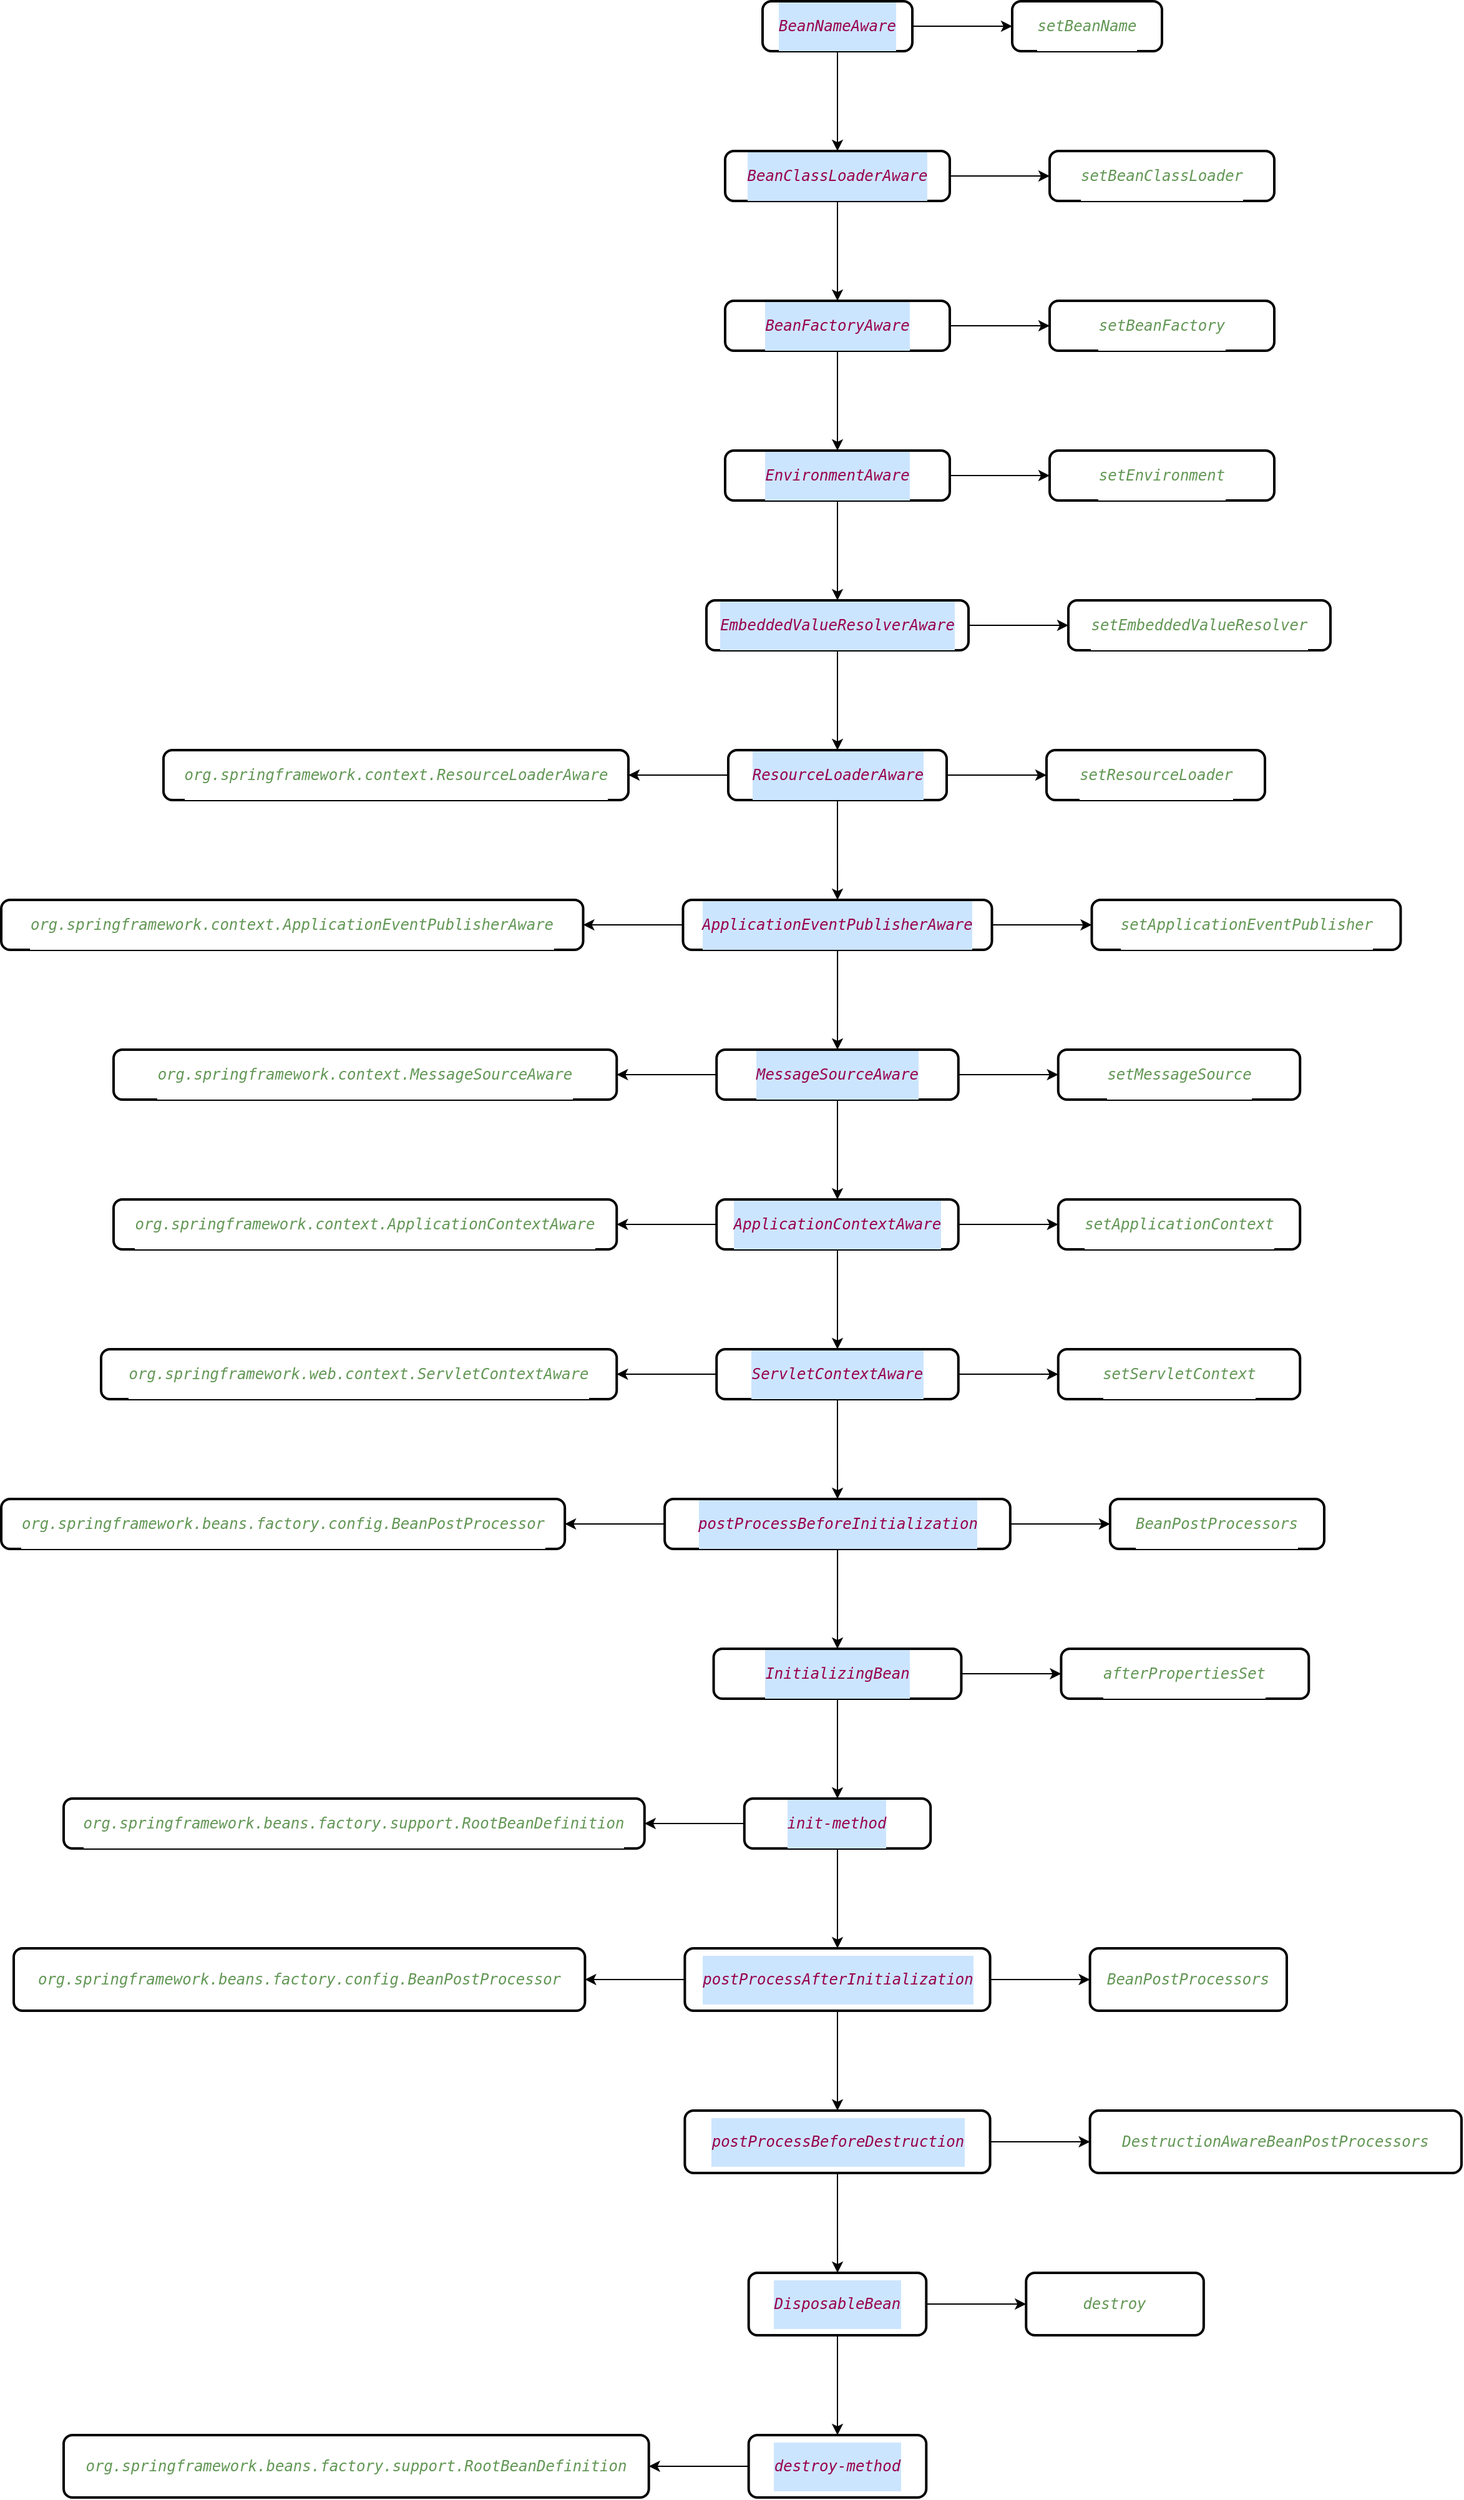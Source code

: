 <mxfile version="14.7.3" type="github" pages="5">
  <diagram id="S7iFQqADGbCx8YZnIeWo" name="bean生命周期">
    <mxGraphModel dx="2253" dy="794" grid="1" gridSize="10" guides="1" tooltips="1" connect="1" arrows="1" fold="1" page="1" pageScale="1" pageWidth="827" pageHeight="1169" math="0" shadow="0">
      <root>
        <mxCell id="0" />
        <mxCell id="1" parent="0" />
        <mxCell id="FoT4ogBL0ZoOoOP0HEYb-7" value="" style="edgeStyle=orthogonalEdgeStyle;rounded=0;orthogonalLoop=1;jettySize=auto;html=1;fontColor=#000000;labelBackgroundColor=#FFFFFF;" parent="1" source="FoT4ogBL0ZoOoOP0HEYb-1" target="FoT4ogBL0ZoOoOP0HEYb-6" edge="1">
          <mxGeometry relative="1" as="geometry" />
        </mxCell>
        <mxCell id="FoT4ogBL0ZoOoOP0HEYb-9" value="" style="edgeStyle=orthogonalEdgeStyle;rounded=0;orthogonalLoop=1;jettySize=auto;html=1;labelBackgroundColor=#FFFFFF;fontColor=#000000;" parent="1" source="FoT4ogBL0ZoOoOP0HEYb-1" target="FoT4ogBL0ZoOoOP0HEYb-8" edge="1">
          <mxGeometry relative="1" as="geometry" />
        </mxCell>
        <mxCell id="FoT4ogBL0ZoOoOP0HEYb-1" value="&lt;pre style=&quot;font-family: monaco, monospace; font-size: 9pt;&quot;&gt;&lt;span style=&quot;font-style: italic;&quot;&gt;BeanNameAware&lt;/span&gt;&lt;/pre&gt;" style="rounded=1;whiteSpace=wrap;html=1;absoluteArcSize=1;arcSize=14;strokeWidth=2;labelBackgroundColor=#CCE5FF;fontColor=#99004D;" parent="1" vertex="1">
          <mxGeometry x="80" y="40" width="120" height="40" as="geometry" />
        </mxCell>
        <mxCell id="FoT4ogBL0ZoOoOP0HEYb-6" value="&lt;pre style=&quot;color: rgb(169, 183, 198); font-family: monaco, monospace; font-size: 9pt;&quot;&gt;&lt;pre style=&quot;font-family: &amp;quot;monaco&amp;quot; , monospace ; font-size: 9pt&quot;&gt;&lt;span style=&quot;color: #629755 ; font-style: italic&quot;&gt;setBeanName&lt;/span&gt;&lt;/pre&gt;&lt;/pre&gt;" style="rounded=1;whiteSpace=wrap;html=1;absoluteArcSize=1;arcSize=14;strokeWidth=2;labelBackgroundColor=#FFFFFF;" parent="1" vertex="1">
          <mxGeometry x="280" y="40" width="120" height="40" as="geometry" />
        </mxCell>
        <mxCell id="FoT4ogBL0ZoOoOP0HEYb-13" value="" style="edgeStyle=orthogonalEdgeStyle;rounded=0;orthogonalLoop=1;jettySize=auto;html=1;labelBackgroundColor=#FFFFFF;fontColor=#000000;" parent="1" source="FoT4ogBL0ZoOoOP0HEYb-8" target="FoT4ogBL0ZoOoOP0HEYb-12" edge="1">
          <mxGeometry relative="1" as="geometry" />
        </mxCell>
        <mxCell id="FoT4ogBL0ZoOoOP0HEYb-15" value="" style="edgeStyle=orthogonalEdgeStyle;rounded=0;orthogonalLoop=1;jettySize=auto;html=1;labelBackgroundColor=#FFFFFF;fontColor=#000000;" parent="1" source="FoT4ogBL0ZoOoOP0HEYb-8" target="FoT4ogBL0ZoOoOP0HEYb-14" edge="1">
          <mxGeometry relative="1" as="geometry" />
        </mxCell>
        <mxCell id="FoT4ogBL0ZoOoOP0HEYb-8" value="&lt;pre style=&quot;font-family: monaco, monospace; font-size: 9pt;&quot;&gt;&lt;pre style=&quot;font-family: monaco, monospace; font-size: 9pt;&quot;&gt;&lt;span style=&quot;font-style: italic;&quot;&gt;BeanClassLoaderAware&lt;/span&gt;&lt;/pre&gt;&lt;/pre&gt;" style="rounded=1;whiteSpace=wrap;html=1;absoluteArcSize=1;arcSize=14;strokeWidth=2;labelBackgroundColor=#CCE5FF;fontColor=#99004D;" parent="1" vertex="1">
          <mxGeometry x="50" y="160" width="180" height="40" as="geometry" />
        </mxCell>
        <mxCell id="FoT4ogBL0ZoOoOP0HEYb-12" value="&lt;pre style=&quot;color: rgb(169 , 183 , 198) ; font-family: &amp;quot;monaco&amp;quot; , monospace ; font-size: 9pt&quot;&gt;&lt;pre style=&quot;font-family: monaco, monospace; font-size: 9pt;&quot;&gt;&lt;pre style=&quot;font-family: &amp;quot;monaco&amp;quot; , monospace ; font-size: 9pt&quot;&gt;&lt;span style=&quot;color: #629755 ; font-style: italic&quot;&gt;setBeanClassLoader&lt;/span&gt;&lt;/pre&gt;&lt;/pre&gt;&lt;/pre&gt;" style="rounded=1;whiteSpace=wrap;html=1;absoluteArcSize=1;arcSize=14;strokeWidth=2;labelBackgroundColor=#FFFFFF;" parent="1" vertex="1">
          <mxGeometry x="310" y="160" width="180" height="40" as="geometry" />
        </mxCell>
        <mxCell id="FoT4ogBL0ZoOoOP0HEYb-17" value="" style="edgeStyle=orthogonalEdgeStyle;rounded=0;orthogonalLoop=1;jettySize=auto;html=1;labelBackgroundColor=#FFFFFF;fontColor=#000000;" parent="1" source="FoT4ogBL0ZoOoOP0HEYb-14" target="FoT4ogBL0ZoOoOP0HEYb-16" edge="1">
          <mxGeometry relative="1" as="geometry" />
        </mxCell>
        <mxCell id="FoT4ogBL0ZoOoOP0HEYb-19" value="" style="edgeStyle=orthogonalEdgeStyle;rounded=0;orthogonalLoop=1;jettySize=auto;html=1;labelBackgroundColor=#FFFFFF;fontColor=#000000;" parent="1" source="FoT4ogBL0ZoOoOP0HEYb-14" target="FoT4ogBL0ZoOoOP0HEYb-18" edge="1">
          <mxGeometry relative="1" as="geometry" />
        </mxCell>
        <mxCell id="FoT4ogBL0ZoOoOP0HEYb-14" value="&lt;pre style=&quot;font-family: monaco, monospace; font-size: 9pt;&quot;&gt;&lt;span style=&quot;font-style: italic;&quot;&gt;BeanFactoryAware&lt;/span&gt;&lt;/pre&gt;" style="rounded=1;whiteSpace=wrap;html=1;absoluteArcSize=1;arcSize=14;strokeWidth=2;labelBackgroundColor=#CCE5FF;fontColor=#99004D;" parent="1" vertex="1">
          <mxGeometry x="50" y="280" width="180" height="40" as="geometry" />
        </mxCell>
        <mxCell id="FoT4ogBL0ZoOoOP0HEYb-16" value="&lt;pre style=&quot;color: rgb(169, 183, 198); font-family: monaco, monospace; font-size: 9pt;&quot;&gt;&lt;pre style=&quot;font-family: &amp;quot;monaco&amp;quot; , monospace ; font-size: 9pt&quot;&gt;&lt;span style=&quot;color: #629755 ; font-style: italic&quot;&gt;setBeanFactory&lt;/span&gt;&lt;/pre&gt;&lt;/pre&gt;" style="rounded=1;whiteSpace=wrap;html=1;absoluteArcSize=1;arcSize=14;strokeWidth=2;labelBackgroundColor=#FFFFFF;" parent="1" vertex="1">
          <mxGeometry x="310" y="280" width="180" height="40" as="geometry" />
        </mxCell>
        <mxCell id="FoT4ogBL0ZoOoOP0HEYb-21" value="" style="edgeStyle=orthogonalEdgeStyle;rounded=0;orthogonalLoop=1;jettySize=auto;html=1;labelBackgroundColor=#FFFFFF;fontColor=#000000;" parent="1" source="FoT4ogBL0ZoOoOP0HEYb-18" target="FoT4ogBL0ZoOoOP0HEYb-20" edge="1">
          <mxGeometry relative="1" as="geometry" />
        </mxCell>
        <mxCell id="FoT4ogBL0ZoOoOP0HEYb-23" value="" style="edgeStyle=orthogonalEdgeStyle;rounded=0;orthogonalLoop=1;jettySize=auto;html=1;labelBackgroundColor=#FFFFFF;fontColor=#000000;" parent="1" source="FoT4ogBL0ZoOoOP0HEYb-18" target="FoT4ogBL0ZoOoOP0HEYb-22" edge="1">
          <mxGeometry relative="1" as="geometry" />
        </mxCell>
        <mxCell id="FoT4ogBL0ZoOoOP0HEYb-18" value="&lt;pre style=&quot;font-family: monaco, monospace; font-size: 9pt;&quot;&gt;&lt;pre style=&quot;font-family: &amp;quot;monaco&amp;quot; , monospace ; font-size: 9pt&quot;&gt;&lt;span style=&quot;font-style: italic;&quot;&gt;EnvironmentAware&lt;/span&gt;&lt;/pre&gt;&lt;/pre&gt;" style="rounded=1;whiteSpace=wrap;html=1;absoluteArcSize=1;arcSize=14;strokeWidth=2;labelBackgroundColor=#CCE5FF;fontColor=#99004D;" parent="1" vertex="1">
          <mxGeometry x="50" y="400" width="180" height="40" as="geometry" />
        </mxCell>
        <mxCell id="FoT4ogBL0ZoOoOP0HEYb-20" value="&lt;pre style=&quot;color: rgb(169, 183, 198); font-family: monaco, monospace; font-size: 9pt;&quot;&gt;&lt;pre style=&quot;font-family: &amp;quot;monaco&amp;quot; , monospace ; font-size: 9pt&quot;&gt;&lt;pre style=&quot;font-family: &amp;quot;monaco&amp;quot; , monospace ; font-size: 9pt&quot;&gt;&lt;span style=&quot;color: #629755 ; font-style: italic&quot;&gt;setEnvironment&lt;/span&gt;&lt;/pre&gt;&lt;/pre&gt;&lt;/pre&gt;" style="rounded=1;whiteSpace=wrap;html=1;absoluteArcSize=1;arcSize=14;strokeWidth=2;labelBackgroundColor=#FFFFFF;" parent="1" vertex="1">
          <mxGeometry x="310" y="400" width="180" height="40" as="geometry" />
        </mxCell>
        <mxCell id="FoT4ogBL0ZoOoOP0HEYb-25" value="" style="edgeStyle=orthogonalEdgeStyle;rounded=0;orthogonalLoop=1;jettySize=auto;html=1;labelBackgroundColor=#FFFFFF;fontColor=#000000;" parent="1" source="FoT4ogBL0ZoOoOP0HEYb-22" target="FoT4ogBL0ZoOoOP0HEYb-24" edge="1">
          <mxGeometry relative="1" as="geometry" />
        </mxCell>
        <mxCell id="FoT4ogBL0ZoOoOP0HEYb-27" value="" style="edgeStyle=orthogonalEdgeStyle;rounded=0;orthogonalLoop=1;jettySize=auto;html=1;labelBackgroundColor=#FFFFFF;fontColor=#000000;" parent="1" source="FoT4ogBL0ZoOoOP0HEYb-22" target="FoT4ogBL0ZoOoOP0HEYb-26" edge="1">
          <mxGeometry relative="1" as="geometry" />
        </mxCell>
        <mxCell id="FoT4ogBL0ZoOoOP0HEYb-22" value="&lt;pre style=&quot;font-family: monaco, monospace; font-size: 9pt;&quot;&gt;&lt;pre style=&quot;font-family: &amp;quot;monaco&amp;quot; , monospace ; font-size: 9pt&quot;&gt;&lt;pre style=&quot;font-family: monaco, monospace; font-size: 9pt;&quot;&gt;&lt;span style=&quot;font-style: italic;&quot;&gt;EmbeddedValueResolverAware&lt;/span&gt;&lt;/pre&gt;&lt;/pre&gt;&lt;/pre&gt;" style="rounded=1;whiteSpace=wrap;html=1;absoluteArcSize=1;arcSize=14;strokeWidth=2;labelBackgroundColor=#CCE5FF;fontColor=#99004D;" parent="1" vertex="1">
          <mxGeometry x="35" y="520" width="210" height="40" as="geometry" />
        </mxCell>
        <mxCell id="FoT4ogBL0ZoOoOP0HEYb-24" value="&lt;pre style=&quot;color: rgb(169 , 183 , 198) ; font-family: &amp;quot;monaco&amp;quot; , monospace ; font-size: 9pt&quot;&gt;&lt;pre style=&quot;font-family: &amp;quot;monaco&amp;quot; , monospace ; font-size: 9pt&quot;&gt;&lt;pre style=&quot;font-family: monaco, monospace; font-size: 9pt;&quot;&gt;&lt;pre style=&quot;font-family: &amp;quot;monaco&amp;quot; , monospace ; font-size: 9pt&quot;&gt;&lt;span style=&quot;color: #629755 ; font-style: italic&quot;&gt;setEmbeddedValueResolver&lt;/span&gt;&lt;/pre&gt;&lt;/pre&gt;&lt;/pre&gt;&lt;/pre&gt;" style="rounded=1;whiteSpace=wrap;html=1;absoluteArcSize=1;arcSize=14;strokeWidth=2;labelBackgroundColor=#FFFFFF;" parent="1" vertex="1">
          <mxGeometry x="325" y="520" width="210" height="40" as="geometry" />
        </mxCell>
        <mxCell id="FoT4ogBL0ZoOoOP0HEYb-31" value="" style="edgeStyle=orthogonalEdgeStyle;rounded=0;orthogonalLoop=1;jettySize=auto;html=1;labelBackgroundColor=#FFFFFF;fontColor=#000000;" parent="1" source="FoT4ogBL0ZoOoOP0HEYb-26" target="FoT4ogBL0ZoOoOP0HEYb-30" edge="1">
          <mxGeometry relative="1" as="geometry" />
        </mxCell>
        <mxCell id="FoT4ogBL0ZoOoOP0HEYb-33" value="" style="edgeStyle=orthogonalEdgeStyle;rounded=0;orthogonalLoop=1;jettySize=auto;html=1;labelBackgroundColor=#FFFFFF;fontColor=#000000;" parent="1" source="FoT4ogBL0ZoOoOP0HEYb-26" target="FoT4ogBL0ZoOoOP0HEYb-32" edge="1">
          <mxGeometry relative="1" as="geometry" />
        </mxCell>
        <mxCell id="FoT4ogBL0ZoOoOP0HEYb-73" value="" style="edgeStyle=orthogonalEdgeStyle;rounded=0;orthogonalLoop=1;jettySize=auto;html=1;labelBackgroundColor=#FFFFFF;fontColor=#000000;" parent="1" source="FoT4ogBL0ZoOoOP0HEYb-26" target="FoT4ogBL0ZoOoOP0HEYb-72" edge="1">
          <mxGeometry relative="1" as="geometry" />
        </mxCell>
        <mxCell id="FoT4ogBL0ZoOoOP0HEYb-26" value="&lt;pre style=&quot;font-family: monaco, monospace; font-size: 9pt;&quot;&gt;&lt;pre style=&quot;font-family: &amp;quot;monaco&amp;quot; , monospace ; font-size: 9pt&quot;&gt;&lt;pre style=&quot;font-family: monaco, monospace; font-size: 9pt;&quot;&gt;&lt;pre style=&quot;font-family: &amp;quot;monaco&amp;quot; , monospace ; font-size: 9pt&quot;&gt;&lt;span style=&quot;font-style: italic;&quot;&gt;ResourceLoaderAware&lt;/span&gt;&lt;/pre&gt;&lt;/pre&gt;&lt;/pre&gt;&lt;/pre&gt;" style="rounded=1;whiteSpace=wrap;html=1;absoluteArcSize=1;arcSize=14;strokeWidth=2;labelBackgroundColor=#CCE5FF;fontColor=#99004D;" parent="1" vertex="1">
          <mxGeometry x="52.5" y="640" width="175" height="40" as="geometry" />
        </mxCell>
        <mxCell id="FoT4ogBL0ZoOoOP0HEYb-30" value="&lt;pre style=&quot;color: rgb(169 , 183 , 198) ; font-family: &amp;quot;monaco&amp;quot; , monospace ; font-size: 9pt&quot;&gt;&lt;pre style=&quot;font-family: &amp;quot;monaco&amp;quot; , monospace ; font-size: 9pt&quot;&gt;&lt;pre style=&quot;font-family: monaco, monospace; font-size: 9pt;&quot;&gt;&lt;pre style=&quot;font-family: &amp;quot;monaco&amp;quot; , monospace ; font-size: 9pt&quot;&gt;&lt;pre style=&quot;font-family: &amp;quot;monaco&amp;quot; , monospace ; font-size: 9pt&quot;&gt;&lt;span style=&quot;color: #629755 ; font-style: italic&quot;&gt;setResourceLoader&lt;/span&gt;&lt;/pre&gt;&lt;/pre&gt;&lt;/pre&gt;&lt;/pre&gt;&lt;/pre&gt;" style="rounded=1;whiteSpace=wrap;html=1;absoluteArcSize=1;arcSize=14;strokeWidth=2;labelBackgroundColor=#FFFFFF;" parent="1" vertex="1">
          <mxGeometry x="307.5" y="640" width="175" height="40" as="geometry" />
        </mxCell>
        <mxCell id="FoT4ogBL0ZoOoOP0HEYb-35" value="" style="edgeStyle=orthogonalEdgeStyle;rounded=0;orthogonalLoop=1;jettySize=auto;html=1;labelBackgroundColor=#FFFFFF;fontColor=#000000;" parent="1" source="FoT4ogBL0ZoOoOP0HEYb-32" target="FoT4ogBL0ZoOoOP0HEYb-34" edge="1">
          <mxGeometry relative="1" as="geometry" />
        </mxCell>
        <mxCell id="FoT4ogBL0ZoOoOP0HEYb-37" value="" style="edgeStyle=orthogonalEdgeStyle;rounded=0;orthogonalLoop=1;jettySize=auto;html=1;labelBackgroundColor=#FFFFFF;fontColor=#000000;" parent="1" source="FoT4ogBL0ZoOoOP0HEYb-32" target="FoT4ogBL0ZoOoOP0HEYb-36" edge="1">
          <mxGeometry relative="1" as="geometry" />
        </mxCell>
        <mxCell id="FoT4ogBL0ZoOoOP0HEYb-75" value="" style="edgeStyle=orthogonalEdgeStyle;rounded=0;orthogonalLoop=1;jettySize=auto;html=1;labelBackgroundColor=#FFFFFF;fontColor=#000000;" parent="1" source="FoT4ogBL0ZoOoOP0HEYb-32" target="FoT4ogBL0ZoOoOP0HEYb-74" edge="1">
          <mxGeometry relative="1" as="geometry" />
        </mxCell>
        <mxCell id="FoT4ogBL0ZoOoOP0HEYb-32" value="&lt;pre style=&quot;font-family: monaco, monospace; font-size: 9pt;&quot;&gt;&lt;pre style=&quot;font-family: &amp;quot;monaco&amp;quot; , monospace ; font-size: 9pt&quot;&gt;&lt;pre style=&quot;font-family: monaco, monospace; font-size: 9pt;&quot;&gt;&lt;pre style=&quot;font-family: &amp;quot;monaco&amp;quot; , monospace ; font-size: 9pt&quot;&gt;&lt;pre style=&quot;font-family: &amp;quot;monaco&amp;quot; , monospace ; font-size: 9pt&quot;&gt;&lt;span style=&quot;font-style: italic;&quot;&gt;ApplicationEventPublisherAware&lt;/span&gt;&lt;/pre&gt;&lt;/pre&gt;&lt;/pre&gt;&lt;/pre&gt;&lt;/pre&gt;" style="rounded=1;whiteSpace=wrap;html=1;absoluteArcSize=1;arcSize=14;strokeWidth=2;labelBackgroundColor=#CCE5FF;fontColor=#99004D;" parent="1" vertex="1">
          <mxGeometry x="16.25" y="760" width="247.5" height="40" as="geometry" />
        </mxCell>
        <mxCell id="FoT4ogBL0ZoOoOP0HEYb-34" value="&lt;pre style=&quot;color: rgb(169 , 183 , 198) ; font-family: &amp;quot;monaco&amp;quot; , monospace ; font-size: 9pt&quot;&gt;&lt;pre style=&quot;font-family: &amp;quot;monaco&amp;quot; , monospace ; font-size: 9pt&quot;&gt;&lt;pre style=&quot;font-family: monaco, monospace; font-size: 9pt;&quot;&gt;&lt;pre style=&quot;font-family: &amp;quot;monaco&amp;quot; , monospace ; font-size: 9pt&quot;&gt;&lt;pre style=&quot;font-family: &amp;quot;monaco&amp;quot; , monospace ; font-size: 9pt&quot;&gt;&lt;pre style=&quot;font-family: &amp;quot;monaco&amp;quot; , monospace ; font-size: 9pt&quot;&gt;&lt;span style=&quot;color: #629755 ; font-style: italic&quot;&gt;setApplicationEventPublisher&lt;/span&gt;&lt;/pre&gt;&lt;/pre&gt;&lt;/pre&gt;&lt;/pre&gt;&lt;/pre&gt;&lt;/pre&gt;" style="rounded=1;whiteSpace=wrap;html=1;absoluteArcSize=1;arcSize=14;strokeWidth=2;labelBackgroundColor=#FFFFFF;" parent="1" vertex="1">
          <mxGeometry x="343.75" y="760" width="247.5" height="40" as="geometry" />
        </mxCell>
        <mxCell id="FoT4ogBL0ZoOoOP0HEYb-39" value="" style="edgeStyle=orthogonalEdgeStyle;rounded=0;orthogonalLoop=1;jettySize=auto;html=1;labelBackgroundColor=#FFFFFF;fontColor=#000000;" parent="1" source="FoT4ogBL0ZoOoOP0HEYb-36" target="FoT4ogBL0ZoOoOP0HEYb-38" edge="1">
          <mxGeometry relative="1" as="geometry" />
        </mxCell>
        <mxCell id="FoT4ogBL0ZoOoOP0HEYb-41" value="" style="edgeStyle=orthogonalEdgeStyle;rounded=0;orthogonalLoop=1;jettySize=auto;html=1;labelBackgroundColor=#FFFFFF;fontColor=#000000;" parent="1" source="FoT4ogBL0ZoOoOP0HEYb-36" target="FoT4ogBL0ZoOoOP0HEYb-40" edge="1">
          <mxGeometry relative="1" as="geometry" />
        </mxCell>
        <mxCell id="FoT4ogBL0ZoOoOP0HEYb-77" value="" style="edgeStyle=orthogonalEdgeStyle;rounded=0;orthogonalLoop=1;jettySize=auto;html=1;labelBackgroundColor=#FFFFFF;fontColor=#000000;" parent="1" source="FoT4ogBL0ZoOoOP0HEYb-36" target="FoT4ogBL0ZoOoOP0HEYb-76" edge="1">
          <mxGeometry relative="1" as="geometry" />
        </mxCell>
        <mxCell id="FoT4ogBL0ZoOoOP0HEYb-36" value="&lt;pre style=&quot;font-family: monaco, monospace; font-size: 9pt;&quot;&gt;&lt;pre style=&quot;font-family: &amp;quot;monaco&amp;quot; , monospace ; font-size: 9pt&quot;&gt;&lt;pre style=&quot;font-family: monaco, monospace; font-size: 9pt;&quot;&gt;&lt;pre style=&quot;font-family: &amp;quot;monaco&amp;quot; , monospace ; font-size: 9pt&quot;&gt;&lt;pre style=&quot;font-family: &amp;quot;monaco&amp;quot; , monospace ; font-size: 9pt&quot;&gt;&lt;pre style=&quot;font-family: &amp;quot;monaco&amp;quot; , monospace ; font-size: 9pt&quot;&gt;&lt;span style=&quot;font-style: italic;&quot;&gt;MessageSourceAware&lt;/span&gt;&lt;/pre&gt;&lt;/pre&gt;&lt;/pre&gt;&lt;/pre&gt;&lt;/pre&gt;&lt;/pre&gt;" style="rounded=1;whiteSpace=wrap;html=1;absoluteArcSize=1;arcSize=14;strokeWidth=2;labelBackgroundColor=#CCE5FF;fontColor=#99004D;" parent="1" vertex="1">
          <mxGeometry x="43.13" y="880" width="193.75" height="40" as="geometry" />
        </mxCell>
        <mxCell id="FoT4ogBL0ZoOoOP0HEYb-38" value="&lt;pre style=&quot;color: rgb(169 , 183 , 198) ; font-family: &amp;quot;monaco&amp;quot; , monospace ; font-size: 9pt&quot;&gt;&lt;pre style=&quot;font-family: &amp;quot;monaco&amp;quot; , monospace ; font-size: 9pt&quot;&gt;&lt;pre style=&quot;font-family: monaco, monospace; font-size: 9pt;&quot;&gt;&lt;pre style=&quot;font-family: &amp;quot;monaco&amp;quot; , monospace ; font-size: 9pt&quot;&gt;&lt;pre style=&quot;font-family: &amp;quot;monaco&amp;quot; , monospace ; font-size: 9pt&quot;&gt;&lt;pre style=&quot;font-family: &amp;quot;monaco&amp;quot; , monospace ; font-size: 9pt&quot;&gt;&lt;pre style=&quot;font-family: &amp;quot;monaco&amp;quot; , monospace ; font-size: 9pt&quot;&gt;&lt;span style=&quot;color: #629755 ; font-style: italic&quot;&gt;setMessageSource&lt;/span&gt;&lt;/pre&gt;&lt;/pre&gt;&lt;/pre&gt;&lt;/pre&gt;&lt;/pre&gt;&lt;/pre&gt;&lt;/pre&gt;" style="rounded=1;whiteSpace=wrap;html=1;absoluteArcSize=1;arcSize=14;strokeWidth=2;labelBackgroundColor=#FFFFFF;" parent="1" vertex="1">
          <mxGeometry x="316.88" y="880" width="193.75" height="40" as="geometry" />
        </mxCell>
        <mxCell id="FoT4ogBL0ZoOoOP0HEYb-43" value="" style="edgeStyle=orthogonalEdgeStyle;rounded=0;orthogonalLoop=1;jettySize=auto;html=1;labelBackgroundColor=#FFFFFF;fontColor=#000000;" parent="1" source="FoT4ogBL0ZoOoOP0HEYb-40" target="FoT4ogBL0ZoOoOP0HEYb-42" edge="1">
          <mxGeometry relative="1" as="geometry" />
        </mxCell>
        <mxCell id="FoT4ogBL0ZoOoOP0HEYb-45" value="" style="edgeStyle=orthogonalEdgeStyle;rounded=0;orthogonalLoop=1;jettySize=auto;html=1;labelBackgroundColor=#FFFFFF;fontColor=#000000;" parent="1" source="FoT4ogBL0ZoOoOP0HEYb-40" target="FoT4ogBL0ZoOoOP0HEYb-44" edge="1">
          <mxGeometry relative="1" as="geometry" />
        </mxCell>
        <mxCell id="FoT4ogBL0ZoOoOP0HEYb-79" value="" style="edgeStyle=orthogonalEdgeStyle;rounded=0;orthogonalLoop=1;jettySize=auto;html=1;labelBackgroundColor=#FFFFFF;fontColor=#000000;" parent="1" source="FoT4ogBL0ZoOoOP0HEYb-40" target="FoT4ogBL0ZoOoOP0HEYb-78" edge="1">
          <mxGeometry relative="1" as="geometry" />
        </mxCell>
        <mxCell id="FoT4ogBL0ZoOoOP0HEYb-40" value="&lt;pre style=&quot;font-family: monaco, monospace; font-size: 9pt;&quot;&gt;&lt;pre style=&quot;font-family: &amp;quot;monaco&amp;quot; , monospace ; font-size: 9pt&quot;&gt;&lt;pre style=&quot;font-family: monaco, monospace; font-size: 9pt;&quot;&gt;&lt;pre style=&quot;font-family: &amp;quot;monaco&amp;quot; , monospace ; font-size: 9pt&quot;&gt;&lt;pre style=&quot;font-family: &amp;quot;monaco&amp;quot; , monospace ; font-size: 9pt&quot;&gt;&lt;pre style=&quot;font-family: &amp;quot;monaco&amp;quot; , monospace ; font-size: 9pt&quot;&gt;&lt;pre style=&quot;font-family: &amp;quot;monaco&amp;quot; , monospace ; font-size: 9pt&quot;&gt;&lt;span style=&quot;font-style: italic;&quot;&gt;ApplicationContextAware&lt;/span&gt;&lt;/pre&gt;&lt;/pre&gt;&lt;/pre&gt;&lt;/pre&gt;&lt;/pre&gt;&lt;/pre&gt;&lt;/pre&gt;" style="rounded=1;whiteSpace=wrap;html=1;absoluteArcSize=1;arcSize=14;strokeWidth=2;labelBackgroundColor=#CCE5FF;fontColor=#99004D;" parent="1" vertex="1">
          <mxGeometry x="43.13" y="1000" width="193.75" height="40" as="geometry" />
        </mxCell>
        <mxCell id="FoT4ogBL0ZoOoOP0HEYb-42" value="&lt;pre style=&quot;color: rgb(169 , 183 , 198) ; font-family: &amp;quot;monaco&amp;quot; , monospace ; font-size: 9pt&quot;&gt;&lt;pre style=&quot;font-family: &amp;quot;monaco&amp;quot; , monospace ; font-size: 9pt&quot;&gt;&lt;pre style=&quot;font-family: monaco, monospace; font-size: 9pt;&quot;&gt;&lt;pre style=&quot;font-family: &amp;quot;monaco&amp;quot; , monospace ; font-size: 9pt&quot;&gt;&lt;pre style=&quot;font-family: &amp;quot;monaco&amp;quot; , monospace ; font-size: 9pt&quot;&gt;&lt;pre style=&quot;font-family: &amp;quot;monaco&amp;quot; , monospace ; font-size: 9pt&quot;&gt;&lt;pre style=&quot;font-family: &amp;quot;monaco&amp;quot; , monospace ; font-size: 9pt&quot;&gt;&lt;pre style=&quot;font-family: &amp;quot;monaco&amp;quot; , monospace ; font-size: 9pt&quot;&gt;&lt;span style=&quot;color: #629755 ; font-style: italic&quot;&gt;setApplicationContext&lt;/span&gt;&lt;/pre&gt;&lt;/pre&gt;&lt;/pre&gt;&lt;/pre&gt;&lt;/pre&gt;&lt;/pre&gt;&lt;/pre&gt;&lt;/pre&gt;" style="rounded=1;whiteSpace=wrap;html=1;absoluteArcSize=1;arcSize=14;strokeWidth=2;labelBackgroundColor=#FFFFFF;" parent="1" vertex="1">
          <mxGeometry x="316.88" y="1000" width="193.75" height="40" as="geometry" />
        </mxCell>
        <mxCell id="FoT4ogBL0ZoOoOP0HEYb-47" value="" style="edgeStyle=orthogonalEdgeStyle;rounded=0;orthogonalLoop=1;jettySize=auto;html=1;labelBackgroundColor=#FFFFFF;fontColor=#000000;" parent="1" source="FoT4ogBL0ZoOoOP0HEYb-44" target="FoT4ogBL0ZoOoOP0HEYb-46" edge="1">
          <mxGeometry relative="1" as="geometry" />
        </mxCell>
        <mxCell id="FoT4ogBL0ZoOoOP0HEYb-49" value="" style="edgeStyle=orthogonalEdgeStyle;rounded=0;orthogonalLoop=1;jettySize=auto;html=1;labelBackgroundColor=#FFFFFF;fontColor=#000000;" parent="1" source="FoT4ogBL0ZoOoOP0HEYb-44" target="FoT4ogBL0ZoOoOP0HEYb-48" edge="1">
          <mxGeometry relative="1" as="geometry" />
        </mxCell>
        <mxCell id="FoT4ogBL0ZoOoOP0HEYb-81" value="" style="edgeStyle=orthogonalEdgeStyle;rounded=0;orthogonalLoop=1;jettySize=auto;html=1;labelBackgroundColor=#FFFFFF;fontColor=#000000;" parent="1" source="FoT4ogBL0ZoOoOP0HEYb-44" target="FoT4ogBL0ZoOoOP0HEYb-80" edge="1">
          <mxGeometry relative="1" as="geometry" />
        </mxCell>
        <mxCell id="FoT4ogBL0ZoOoOP0HEYb-44" value="&lt;pre style=&quot;font-family: monaco, monospace; font-size: 9pt;&quot;&gt;&lt;pre style=&quot;font-family: &amp;quot;monaco&amp;quot; , monospace ; font-size: 9pt&quot;&gt;&lt;pre style=&quot;font-family: monaco, monospace; font-size: 9pt;&quot;&gt;&lt;pre style=&quot;font-family: &amp;quot;monaco&amp;quot; , monospace ; font-size: 9pt&quot;&gt;&lt;pre style=&quot;font-family: &amp;quot;monaco&amp;quot; , monospace ; font-size: 9pt&quot;&gt;&lt;pre style=&quot;font-family: &amp;quot;monaco&amp;quot; , monospace ; font-size: 9pt&quot;&gt;&lt;pre style=&quot;font-family: &amp;quot;monaco&amp;quot; , monospace ; font-size: 9pt&quot;&gt;&lt;pre style=&quot;font-family: &amp;quot;monaco&amp;quot; , monospace ; font-size: 9pt&quot;&gt;&lt;span style=&quot;font-style: italic;&quot;&gt;ServletContextAware&lt;/span&gt;&lt;/pre&gt;&lt;/pre&gt;&lt;/pre&gt;&lt;/pre&gt;&lt;/pre&gt;&lt;/pre&gt;&lt;/pre&gt;&lt;/pre&gt;" style="rounded=1;whiteSpace=wrap;html=1;absoluteArcSize=1;arcSize=14;strokeWidth=2;labelBackgroundColor=#CCE5FF;fontColor=#99004D;" parent="1" vertex="1">
          <mxGeometry x="43.13" y="1120" width="193.75" height="40" as="geometry" />
        </mxCell>
        <mxCell id="FoT4ogBL0ZoOoOP0HEYb-46" value="&lt;pre style=&quot;color: rgb(169 , 183 , 198) ; font-family: &amp;quot;monaco&amp;quot; , monospace ; font-size: 9pt&quot;&gt;&lt;pre style=&quot;font-family: &amp;quot;monaco&amp;quot; , monospace ; font-size: 9pt&quot;&gt;&lt;pre style=&quot;font-family: monaco, monospace; font-size: 9pt;&quot;&gt;&lt;pre style=&quot;font-family: &amp;quot;monaco&amp;quot; , monospace ; font-size: 9pt&quot;&gt;&lt;pre style=&quot;font-family: &amp;quot;monaco&amp;quot; , monospace ; font-size: 9pt&quot;&gt;&lt;pre style=&quot;font-family: &amp;quot;monaco&amp;quot; , monospace ; font-size: 9pt&quot;&gt;&lt;pre style=&quot;font-family: &amp;quot;monaco&amp;quot; , monospace ; font-size: 9pt&quot;&gt;&lt;pre style=&quot;font-family: &amp;quot;monaco&amp;quot; , monospace ; font-size: 9pt&quot;&gt;&lt;pre style=&quot;font-family: &amp;quot;monaco&amp;quot; , monospace ; font-size: 9pt&quot;&gt;&lt;span style=&quot;color: #629755 ; font-style: italic&quot;&gt;setServletContext&lt;/span&gt;&lt;/pre&gt;&lt;/pre&gt;&lt;/pre&gt;&lt;/pre&gt;&lt;/pre&gt;&lt;/pre&gt;&lt;/pre&gt;&lt;/pre&gt;&lt;/pre&gt;" style="rounded=1;whiteSpace=wrap;html=1;absoluteArcSize=1;arcSize=14;strokeWidth=2;labelBackgroundColor=#FFFFFF;" parent="1" vertex="1">
          <mxGeometry x="316.88" y="1120" width="193.75" height="40" as="geometry" />
        </mxCell>
        <mxCell id="FoT4ogBL0ZoOoOP0HEYb-51" value="" style="edgeStyle=orthogonalEdgeStyle;rounded=0;orthogonalLoop=1;jettySize=auto;html=1;labelBackgroundColor=#FFFFFF;fontColor=#000000;" parent="1" source="FoT4ogBL0ZoOoOP0HEYb-48" target="FoT4ogBL0ZoOoOP0HEYb-50" edge="1">
          <mxGeometry relative="1" as="geometry" />
        </mxCell>
        <mxCell id="FoT4ogBL0ZoOoOP0HEYb-53" value="" style="edgeStyle=orthogonalEdgeStyle;rounded=0;orthogonalLoop=1;jettySize=auto;html=1;labelBackgroundColor=#FFFFFF;fontColor=#000000;" parent="1" source="FoT4ogBL0ZoOoOP0HEYb-48" target="FoT4ogBL0ZoOoOP0HEYb-52" edge="1">
          <mxGeometry relative="1" as="geometry" />
        </mxCell>
        <mxCell id="FoT4ogBL0ZoOoOP0HEYb-83" value="" style="edgeStyle=orthogonalEdgeStyle;rounded=0;orthogonalLoop=1;jettySize=auto;html=1;labelBackgroundColor=#FFFFFF;fontColor=#000000;" parent="1" source="FoT4ogBL0ZoOoOP0HEYb-48" target="FoT4ogBL0ZoOoOP0HEYb-82" edge="1">
          <mxGeometry relative="1" as="geometry" />
        </mxCell>
        <mxCell id="FoT4ogBL0ZoOoOP0HEYb-48" value="&lt;pre style=&quot;font-family: monaco, monospace; font-size: 9pt;&quot;&gt;&lt;pre style=&quot;font-family: &amp;quot;monaco&amp;quot; , monospace ; font-size: 9pt&quot;&gt;&lt;pre style=&quot;font-family: monaco, monospace; font-size: 9pt;&quot;&gt;&lt;pre style=&quot;font-family: &amp;quot;monaco&amp;quot; , monospace ; font-size: 9pt&quot;&gt;&lt;pre style=&quot;font-family: &amp;quot;monaco&amp;quot; , monospace ; font-size: 9pt&quot;&gt;&lt;pre style=&quot;font-family: &amp;quot;monaco&amp;quot; , monospace ; font-size: 9pt&quot;&gt;&lt;pre style=&quot;font-family: &amp;quot;monaco&amp;quot; , monospace ; font-size: 9pt&quot;&gt;&lt;pre style=&quot;font-family: &amp;quot;monaco&amp;quot; , monospace ; font-size: 9pt&quot;&gt;&lt;pre style=&quot;font-family: &amp;quot;monaco&amp;quot; , monospace ; font-size: 9pt&quot;&gt;&lt;span style=&quot;font-style: italic;&quot;&gt;postProcessBeforeInitialization&lt;/span&gt;&lt;/pre&gt;&lt;/pre&gt;&lt;/pre&gt;&lt;/pre&gt;&lt;/pre&gt;&lt;/pre&gt;&lt;/pre&gt;&lt;/pre&gt;&lt;/pre&gt;" style="rounded=1;whiteSpace=wrap;html=1;absoluteArcSize=1;arcSize=14;strokeWidth=2;labelBackgroundColor=#CCE5FF;fontColor=#99004D;" parent="1" vertex="1">
          <mxGeometry x="1.57" y="1240" width="276.87" height="40" as="geometry" />
        </mxCell>
        <mxCell id="FoT4ogBL0ZoOoOP0HEYb-50" value="&lt;pre style=&quot;color: rgb(169 , 183 , 198) ; font-family: &amp;quot;monaco&amp;quot; , monospace ; font-size: 9pt&quot;&gt;&lt;pre style=&quot;font-family: &amp;quot;monaco&amp;quot; , monospace ; font-size: 9pt&quot;&gt;&lt;pre style=&quot;font-family: monaco, monospace; font-size: 9pt;&quot;&gt;&lt;pre style=&quot;font-family: &amp;quot;monaco&amp;quot; , monospace ; font-size: 9pt&quot;&gt;&lt;pre style=&quot;font-family: &amp;quot;monaco&amp;quot; , monospace ; font-size: 9pt&quot;&gt;&lt;pre style=&quot;font-family: &amp;quot;monaco&amp;quot; , monospace ; font-size: 9pt&quot;&gt;&lt;pre style=&quot;font-family: &amp;quot;monaco&amp;quot; , monospace ; font-size: 9pt&quot;&gt;&lt;pre style=&quot;font-family: &amp;quot;monaco&amp;quot; , monospace ; font-size: 9pt&quot;&gt;&lt;pre style=&quot;font-family: &amp;quot;monaco&amp;quot; , monospace ; font-size: 9pt&quot;&gt;&lt;pre style=&quot;font-family: &amp;quot;monaco&amp;quot; , monospace ; font-size: 9pt&quot;&gt;&lt;span style=&quot;color: #629755 ; font-style: italic&quot;&gt;BeanPostProcessors&lt;/span&gt;&lt;/pre&gt;&lt;/pre&gt;&lt;/pre&gt;&lt;/pre&gt;&lt;/pre&gt;&lt;/pre&gt;&lt;/pre&gt;&lt;/pre&gt;&lt;/pre&gt;&lt;/pre&gt;" style="rounded=1;whiteSpace=wrap;html=1;absoluteArcSize=1;arcSize=14;strokeWidth=2;labelBackgroundColor=#FFFFFF;" parent="1" vertex="1">
          <mxGeometry x="358.44" y="1240" width="171.56" height="40" as="geometry" />
        </mxCell>
        <mxCell id="FoT4ogBL0ZoOoOP0HEYb-55" value="" style="edgeStyle=orthogonalEdgeStyle;rounded=0;orthogonalLoop=1;jettySize=auto;html=1;labelBackgroundColor=#FFFFFF;fontColor=#000000;" parent="1" source="FoT4ogBL0ZoOoOP0HEYb-52" target="FoT4ogBL0ZoOoOP0HEYb-54" edge="1">
          <mxGeometry relative="1" as="geometry" />
        </mxCell>
        <mxCell id="FoT4ogBL0ZoOoOP0HEYb-57" value="" style="edgeStyle=orthogonalEdgeStyle;rounded=0;orthogonalLoop=1;jettySize=auto;html=1;labelBackgroundColor=#FFFFFF;fontColor=#000000;" parent="1" source="FoT4ogBL0ZoOoOP0HEYb-52" target="FoT4ogBL0ZoOoOP0HEYb-56" edge="1">
          <mxGeometry relative="1" as="geometry" />
        </mxCell>
        <mxCell id="FoT4ogBL0ZoOoOP0HEYb-52" value="&lt;pre style=&quot;font-family: monaco, monospace; font-size: 9pt;&quot;&gt;&lt;pre style=&quot;font-family: &amp;quot;monaco&amp;quot; , monospace ; font-size: 9pt&quot;&gt;&lt;pre style=&quot;font-family: monaco, monospace; font-size: 9pt;&quot;&gt;&lt;pre style=&quot;font-family: &amp;quot;monaco&amp;quot; , monospace ; font-size: 9pt&quot;&gt;&lt;pre style=&quot;font-family: &amp;quot;monaco&amp;quot; , monospace ; font-size: 9pt&quot;&gt;&lt;pre style=&quot;font-family: &amp;quot;monaco&amp;quot; , monospace ; font-size: 9pt&quot;&gt;&lt;pre style=&quot;font-family: &amp;quot;monaco&amp;quot; , monospace ; font-size: 9pt&quot;&gt;&lt;pre style=&quot;font-family: &amp;quot;monaco&amp;quot; , monospace ; font-size: 9pt&quot;&gt;&lt;pre style=&quot;font-family: &amp;quot;monaco&amp;quot; , monospace ; font-size: 9pt&quot;&gt;&lt;pre style=&quot;font-family: &amp;quot;monaco&amp;quot; , monospace ; font-size: 9pt&quot;&gt;&lt;span style=&quot;font-style: italic;&quot;&gt;InitializingBean&lt;/span&gt;&lt;/pre&gt;&lt;/pre&gt;&lt;/pre&gt;&lt;/pre&gt;&lt;/pre&gt;&lt;/pre&gt;&lt;/pre&gt;&lt;/pre&gt;&lt;/pre&gt;&lt;/pre&gt;" style="rounded=1;whiteSpace=wrap;html=1;absoluteArcSize=1;arcSize=14;strokeWidth=2;labelBackgroundColor=#CCE5FF;fontColor=#99004D;" parent="1" vertex="1">
          <mxGeometry x="40.79" y="1360" width="198.43" height="40" as="geometry" />
        </mxCell>
        <mxCell id="FoT4ogBL0ZoOoOP0HEYb-54" value="&lt;pre style=&quot;color: rgb(169 , 183 , 198) ; font-family: &amp;quot;monaco&amp;quot; , monospace ; font-size: 9pt&quot;&gt;&lt;pre style=&quot;font-family: &amp;quot;monaco&amp;quot; , monospace ; font-size: 9pt&quot;&gt;&lt;pre style=&quot;font-family: monaco, monospace; font-size: 9pt;&quot;&gt;&lt;pre style=&quot;font-family: &amp;quot;monaco&amp;quot; , monospace ; font-size: 9pt&quot;&gt;&lt;pre style=&quot;font-family: &amp;quot;monaco&amp;quot; , monospace ; font-size: 9pt&quot;&gt;&lt;pre style=&quot;font-family: &amp;quot;monaco&amp;quot; , monospace ; font-size: 9pt&quot;&gt;&lt;pre style=&quot;font-family: &amp;quot;monaco&amp;quot; , monospace ; font-size: 9pt&quot;&gt;&lt;pre style=&quot;font-family: &amp;quot;monaco&amp;quot; , monospace ; font-size: 9pt&quot;&gt;&lt;pre style=&quot;font-family: &amp;quot;monaco&amp;quot; , monospace ; font-size: 9pt&quot;&gt;&lt;pre style=&quot;font-family: &amp;quot;monaco&amp;quot; , monospace ; font-size: 9pt&quot;&gt;&lt;pre style=&quot;font-family: &amp;quot;monaco&amp;quot; , monospace ; font-size: 9pt&quot;&gt;&lt;span style=&quot;color: #629755 ; font-style: italic&quot;&gt;afterPropertiesSet&lt;/span&gt;&lt;/pre&gt;&lt;/pre&gt;&lt;/pre&gt;&lt;/pre&gt;&lt;/pre&gt;&lt;/pre&gt;&lt;/pre&gt;&lt;/pre&gt;&lt;/pre&gt;&lt;/pre&gt;&lt;/pre&gt;" style="rounded=1;whiteSpace=wrap;html=1;absoluteArcSize=1;arcSize=14;strokeWidth=2;labelBackgroundColor=#FFFFFF;" parent="1" vertex="1">
          <mxGeometry x="319.22" y="1360" width="198.43" height="40" as="geometry" />
        </mxCell>
        <mxCell id="FoT4ogBL0ZoOoOP0HEYb-59" value="" style="edgeStyle=orthogonalEdgeStyle;rounded=0;orthogonalLoop=1;jettySize=auto;html=1;labelBackgroundColor=#FFFFFF;fontColor=#000000;" parent="1" source="FoT4ogBL0ZoOoOP0HEYb-56" target="FoT4ogBL0ZoOoOP0HEYb-58" edge="1">
          <mxGeometry relative="1" as="geometry" />
        </mxCell>
        <mxCell id="FoT4ogBL0ZoOoOP0HEYb-87" value="" style="edgeStyle=orthogonalEdgeStyle;rounded=0;orthogonalLoop=1;jettySize=auto;html=1;labelBackgroundColor=#FFFFFF;fontColor=#000000;" parent="1" source="FoT4ogBL0ZoOoOP0HEYb-56" target="FoT4ogBL0ZoOoOP0HEYb-86" edge="1">
          <mxGeometry relative="1" as="geometry" />
        </mxCell>
        <mxCell id="FoT4ogBL0ZoOoOP0HEYb-56" value="&lt;pre style=&quot;font-family: monaco, monospace; font-size: 9pt;&quot;&gt;&lt;pre style=&quot;font-family: &amp;quot;monaco&amp;quot; , monospace ; font-size: 9pt&quot;&gt;&lt;pre style=&quot;font-family: monaco, monospace; font-size: 9pt;&quot;&gt;&lt;pre style=&quot;font-family: &amp;quot;monaco&amp;quot; , monospace ; font-size: 9pt&quot;&gt;&lt;pre style=&quot;font-family: &amp;quot;monaco&amp;quot; , monospace ; font-size: 9pt&quot;&gt;&lt;pre style=&quot;font-family: &amp;quot;monaco&amp;quot; , monospace ; font-size: 9pt&quot;&gt;&lt;pre style=&quot;font-family: &amp;quot;monaco&amp;quot; , monospace ; font-size: 9pt&quot;&gt;&lt;pre style=&quot;font-family: &amp;quot;monaco&amp;quot; , monospace ; font-size: 9pt&quot;&gt;&lt;pre style=&quot;font-family: &amp;quot;monaco&amp;quot; , monospace ; font-size: 9pt&quot;&gt;&lt;pre style=&quot;font-family: &amp;quot;monaco&amp;quot; , monospace ; font-size: 9pt&quot;&gt;&lt;pre style=&quot;font-family: &amp;quot;monaco&amp;quot; , monospace ; font-size: 9pt&quot;&gt;&lt;span style=&quot;font-style: italic;&quot;&gt;init-method&lt;/span&gt;&lt;/pre&gt;&lt;/pre&gt;&lt;/pre&gt;&lt;/pre&gt;&lt;/pre&gt;&lt;/pre&gt;&lt;/pre&gt;&lt;/pre&gt;&lt;/pre&gt;&lt;/pre&gt;&lt;/pre&gt;" style="rounded=1;whiteSpace=wrap;html=1;absoluteArcSize=1;arcSize=14;strokeWidth=2;labelBackgroundColor=#CCE5FF;fontColor=#99004D;" parent="1" vertex="1">
          <mxGeometry x="65.4" y="1480" width="149.21" height="40" as="geometry" />
        </mxCell>
        <mxCell id="FoT4ogBL0ZoOoOP0HEYb-61" value="" style="edgeStyle=orthogonalEdgeStyle;rounded=0;orthogonalLoop=1;jettySize=auto;html=1;labelBackgroundColor=#FFFFFF;fontColor=#000000;" parent="1" source="FoT4ogBL0ZoOoOP0HEYb-58" target="FoT4ogBL0ZoOoOP0HEYb-60" edge="1">
          <mxGeometry relative="1" as="geometry" />
        </mxCell>
        <mxCell id="FoT4ogBL0ZoOoOP0HEYb-63" value="" style="edgeStyle=orthogonalEdgeStyle;rounded=0;orthogonalLoop=1;jettySize=auto;html=1;labelBackgroundColor=#FFFFFF;fontColor=#000000;" parent="1" source="FoT4ogBL0ZoOoOP0HEYb-58" target="FoT4ogBL0ZoOoOP0HEYb-62" edge="1">
          <mxGeometry relative="1" as="geometry" />
        </mxCell>
        <mxCell id="FoT4ogBL0ZoOoOP0HEYb-89" value="" style="edgeStyle=orthogonalEdgeStyle;rounded=0;orthogonalLoop=1;jettySize=auto;html=1;labelBackgroundColor=#FFFFFF;fontColor=#000000;" parent="1" source="FoT4ogBL0ZoOoOP0HEYb-58" target="FoT4ogBL0ZoOoOP0HEYb-88" edge="1">
          <mxGeometry relative="1" as="geometry" />
        </mxCell>
        <mxCell id="FoT4ogBL0ZoOoOP0HEYb-58" value="&lt;pre style=&quot;font-family: monaco, monospace; font-size: 9pt;&quot;&gt;&lt;pre style=&quot;font-family: &amp;quot;monaco&amp;quot; , monospace ; font-size: 9pt&quot;&gt;&lt;pre style=&quot;font-family: monaco, monospace; font-size: 9pt;&quot;&gt;&lt;pre style=&quot;font-family: &amp;quot;monaco&amp;quot; , monospace ; font-size: 9pt&quot;&gt;&lt;pre style=&quot;font-family: &amp;quot;monaco&amp;quot; , monospace ; font-size: 9pt&quot;&gt;&lt;pre style=&quot;font-family: &amp;quot;monaco&amp;quot; , monospace ; font-size: 9pt&quot;&gt;&lt;pre style=&quot;font-family: &amp;quot;monaco&amp;quot; , monospace ; font-size: 9pt&quot;&gt;&lt;pre style=&quot;font-family: &amp;quot;monaco&amp;quot; , monospace ; font-size: 9pt&quot;&gt;&lt;pre style=&quot;font-family: &amp;quot;monaco&amp;quot; , monospace ; font-size: 9pt&quot;&gt;&lt;pre style=&quot;font-family: &amp;quot;monaco&amp;quot; , monospace ; font-size: 9pt&quot;&gt;&lt;pre style=&quot;font-family: &amp;quot;monaco&amp;quot; , monospace ; font-size: 9pt&quot;&gt;&lt;pre style=&quot;font-family: &amp;quot;monaco&amp;quot; , monospace ; font-size: 9pt&quot;&gt;&lt;span style=&quot;font-style: italic;&quot;&gt;postProcessAfterInitialization&lt;/span&gt;&lt;/pre&gt;&lt;/pre&gt;&lt;/pre&gt;&lt;/pre&gt;&lt;/pre&gt;&lt;/pre&gt;&lt;/pre&gt;&lt;/pre&gt;&lt;/pre&gt;&lt;/pre&gt;&lt;/pre&gt;&lt;/pre&gt;" style="rounded=1;whiteSpace=wrap;html=1;absoluteArcSize=1;arcSize=14;strokeWidth=2;labelBackgroundColor=#CCE5FF;fontColor=#99004D;" parent="1" vertex="1">
          <mxGeometry x="17.7" y="1600" width="244.6" height="50" as="geometry" />
        </mxCell>
        <mxCell id="FoT4ogBL0ZoOoOP0HEYb-60" value="&lt;pre style=&quot;color: rgb(169 , 183 , 198) ; font-family: &amp;quot;monaco&amp;quot; , monospace ; font-size: 9pt&quot;&gt;&lt;pre style=&quot;font-family: &amp;quot;monaco&amp;quot; , monospace ; font-size: 9pt&quot;&gt;&lt;pre style=&quot;font-family: monaco, monospace; font-size: 9pt;&quot;&gt;&lt;pre style=&quot;font-family: &amp;quot;monaco&amp;quot; , monospace ; font-size: 9pt&quot;&gt;&lt;pre style=&quot;font-family: &amp;quot;monaco&amp;quot; , monospace ; font-size: 9pt&quot;&gt;&lt;pre style=&quot;font-family: &amp;quot;monaco&amp;quot; , monospace ; font-size: 9pt&quot;&gt;&lt;pre style=&quot;font-family: &amp;quot;monaco&amp;quot; , monospace ; font-size: 9pt&quot;&gt;&lt;pre style=&quot;font-family: &amp;quot;monaco&amp;quot; , monospace ; font-size: 9pt&quot;&gt;&lt;pre style=&quot;font-family: &amp;quot;monaco&amp;quot; , monospace ; font-size: 9pt&quot;&gt;&lt;pre style=&quot;font-family: &amp;quot;monaco&amp;quot; , monospace ; font-size: 9pt&quot;&gt;&lt;pre style=&quot;font-family: &amp;quot;monaco&amp;quot; , monospace ; font-size: 9pt&quot;&gt;&lt;pre style=&quot;font-family: &amp;quot;monaco&amp;quot; , monospace ; font-size: 9pt&quot;&gt;&lt;pre style=&quot;font-family: &amp;quot;monaco&amp;quot; , monospace ; font-size: 9pt&quot;&gt;&lt;span style=&quot;color: #629755 ; font-style: italic&quot;&gt;BeanPostProcessors&lt;/span&gt;&lt;/pre&gt;&lt;/pre&gt;&lt;/pre&gt;&lt;/pre&gt;&lt;/pre&gt;&lt;/pre&gt;&lt;/pre&gt;&lt;/pre&gt;&lt;/pre&gt;&lt;/pre&gt;&lt;/pre&gt;&lt;/pre&gt;&lt;/pre&gt;" style="rounded=1;whiteSpace=wrap;html=1;absoluteArcSize=1;arcSize=14;strokeWidth=2;labelBackgroundColor=#FFFFFF;" parent="1" vertex="1">
          <mxGeometry x="342.3" y="1600" width="157.7" height="50" as="geometry" />
        </mxCell>
        <mxCell id="FoT4ogBL0ZoOoOP0HEYb-65" value="" style="edgeStyle=orthogonalEdgeStyle;rounded=0;orthogonalLoop=1;jettySize=auto;html=1;labelBackgroundColor=#FFFFFF;fontColor=#000000;" parent="1" source="FoT4ogBL0ZoOoOP0HEYb-62" target="FoT4ogBL0ZoOoOP0HEYb-64" edge="1">
          <mxGeometry relative="1" as="geometry" />
        </mxCell>
        <mxCell id="FoT4ogBL0ZoOoOP0HEYb-67" value="" style="edgeStyle=orthogonalEdgeStyle;rounded=0;orthogonalLoop=1;jettySize=auto;html=1;labelBackgroundColor=#FFFFFF;fontColor=#000000;" parent="1" source="FoT4ogBL0ZoOoOP0HEYb-62" target="FoT4ogBL0ZoOoOP0HEYb-66" edge="1">
          <mxGeometry relative="1" as="geometry" />
        </mxCell>
        <mxCell id="FoT4ogBL0ZoOoOP0HEYb-62" value="&lt;pre style=&quot;font-family: monaco, monospace; font-size: 9pt;&quot;&gt;&lt;pre style=&quot;font-family: &amp;quot;monaco&amp;quot; , monospace ; font-size: 9pt&quot;&gt;&lt;pre style=&quot;font-family: monaco, monospace; font-size: 9pt;&quot;&gt;&lt;pre style=&quot;font-family: &amp;quot;monaco&amp;quot; , monospace ; font-size: 9pt&quot;&gt;&lt;pre style=&quot;font-family: &amp;quot;monaco&amp;quot; , monospace ; font-size: 9pt&quot;&gt;&lt;pre style=&quot;font-family: &amp;quot;monaco&amp;quot; , monospace ; font-size: 9pt&quot;&gt;&lt;pre style=&quot;font-family: &amp;quot;monaco&amp;quot; , monospace ; font-size: 9pt&quot;&gt;&lt;pre style=&quot;font-family: &amp;quot;monaco&amp;quot; , monospace ; font-size: 9pt&quot;&gt;&lt;pre style=&quot;font-family: &amp;quot;monaco&amp;quot; , monospace ; font-size: 9pt&quot;&gt;&lt;pre style=&quot;font-family: &amp;quot;monaco&amp;quot; , monospace ; font-size: 9pt&quot;&gt;&lt;pre style=&quot;font-family: &amp;quot;monaco&amp;quot; , monospace ; font-size: 9pt&quot;&gt;&lt;pre style=&quot;font-family: &amp;quot;monaco&amp;quot; , monospace ; font-size: 9pt&quot;&gt;&lt;pre style=&quot;font-family: &amp;quot;monaco&amp;quot; , monospace ; font-size: 9pt&quot;&gt;&lt;span style=&quot;font-style: italic;&quot;&gt;postProcessBeforeDestruction&lt;/span&gt;&lt;/pre&gt;&lt;/pre&gt;&lt;/pre&gt;&lt;/pre&gt;&lt;/pre&gt;&lt;/pre&gt;&lt;/pre&gt;&lt;/pre&gt;&lt;/pre&gt;&lt;/pre&gt;&lt;/pre&gt;&lt;/pre&gt;&lt;/pre&gt;" style="rounded=1;whiteSpace=wrap;html=1;absoluteArcSize=1;arcSize=14;strokeWidth=2;labelBackgroundColor=#CCE5FF;fontColor=#99004D;" parent="1" vertex="1">
          <mxGeometry x="17.7" y="1730" width="244.6" height="50" as="geometry" />
        </mxCell>
        <mxCell id="FoT4ogBL0ZoOoOP0HEYb-64" value="&lt;pre style=&quot;color: rgb(169 , 183 , 198) ; font-family: &amp;quot;monaco&amp;quot; , monospace ; font-size: 9pt&quot;&gt;&lt;pre style=&quot;font-family: &amp;quot;monaco&amp;quot; , monospace ; font-size: 9pt&quot;&gt;&lt;pre style=&quot;font-family: monaco, monospace; font-size: 9pt;&quot;&gt;&lt;pre style=&quot;font-family: &amp;quot;monaco&amp;quot; , monospace ; font-size: 9pt&quot;&gt;&lt;pre style=&quot;font-family: &amp;quot;monaco&amp;quot; , monospace ; font-size: 9pt&quot;&gt;&lt;pre style=&quot;font-family: &amp;quot;monaco&amp;quot; , monospace ; font-size: 9pt&quot;&gt;&lt;pre style=&quot;font-family: &amp;quot;monaco&amp;quot; , monospace ; font-size: 9pt&quot;&gt;&lt;pre style=&quot;font-family: &amp;quot;monaco&amp;quot; , monospace ; font-size: 9pt&quot;&gt;&lt;pre style=&quot;font-family: &amp;quot;monaco&amp;quot; , monospace ; font-size: 9pt&quot;&gt;&lt;pre style=&quot;font-family: &amp;quot;monaco&amp;quot; , monospace ; font-size: 9pt&quot;&gt;&lt;pre style=&quot;font-family: &amp;quot;monaco&amp;quot; , monospace ; font-size: 9pt&quot;&gt;&lt;pre style=&quot;font-family: &amp;quot;monaco&amp;quot; , monospace ; font-size: 9pt&quot;&gt;&lt;pre style=&quot;font-family: &amp;quot;monaco&amp;quot; , monospace ; font-size: 9pt&quot;&gt;&lt;pre style=&quot;font-family: &amp;quot;monaco&amp;quot; , monospace ; font-size: 9pt&quot;&gt;&lt;span style=&quot;color: #629755 ; font-style: italic&quot;&gt;DestructionAwareBeanPostProcessors&lt;/span&gt;&lt;/pre&gt;&lt;/pre&gt;&lt;/pre&gt;&lt;/pre&gt;&lt;/pre&gt;&lt;/pre&gt;&lt;/pre&gt;&lt;/pre&gt;&lt;/pre&gt;&lt;/pre&gt;&lt;/pre&gt;&lt;/pre&gt;&lt;/pre&gt;&lt;/pre&gt;" style="rounded=1;whiteSpace=wrap;html=1;absoluteArcSize=1;arcSize=14;strokeWidth=2;labelBackgroundColor=#FFFFFF;" parent="1" vertex="1">
          <mxGeometry x="342.3" y="1730" width="297.7" height="50" as="geometry" />
        </mxCell>
        <mxCell id="FoT4ogBL0ZoOoOP0HEYb-69" value="" style="edgeStyle=orthogonalEdgeStyle;rounded=0;orthogonalLoop=1;jettySize=auto;html=1;labelBackgroundColor=#FFFFFF;fontColor=#000000;" parent="1" source="FoT4ogBL0ZoOoOP0HEYb-66" target="FoT4ogBL0ZoOoOP0HEYb-68" edge="1">
          <mxGeometry relative="1" as="geometry" />
        </mxCell>
        <mxCell id="FoT4ogBL0ZoOoOP0HEYb-71" value="" style="edgeStyle=orthogonalEdgeStyle;rounded=0;orthogonalLoop=1;jettySize=auto;html=1;labelBackgroundColor=#FFFFFF;fontColor=#000000;" parent="1" source="FoT4ogBL0ZoOoOP0HEYb-66" target="FoT4ogBL0ZoOoOP0HEYb-70" edge="1">
          <mxGeometry relative="1" as="geometry" />
        </mxCell>
        <mxCell id="FoT4ogBL0ZoOoOP0HEYb-66" value="&lt;pre style=&quot;font-family: monaco, monospace; font-size: 9pt;&quot;&gt;&lt;pre style=&quot;font-family: &amp;quot;monaco&amp;quot; , monospace ; font-size: 9pt&quot;&gt;&lt;pre style=&quot;font-family: monaco, monospace; font-size: 9pt;&quot;&gt;&lt;pre style=&quot;font-family: &amp;quot;monaco&amp;quot; , monospace ; font-size: 9pt&quot;&gt;&lt;pre style=&quot;font-family: &amp;quot;monaco&amp;quot; , monospace ; font-size: 9pt&quot;&gt;&lt;pre style=&quot;font-family: &amp;quot;monaco&amp;quot; , monospace ; font-size: 9pt&quot;&gt;&lt;pre style=&quot;font-family: &amp;quot;monaco&amp;quot; , monospace ; font-size: 9pt&quot;&gt;&lt;pre style=&quot;font-family: &amp;quot;monaco&amp;quot; , monospace ; font-size: 9pt&quot;&gt;&lt;pre style=&quot;font-family: &amp;quot;monaco&amp;quot; , monospace ; font-size: 9pt&quot;&gt;&lt;pre style=&quot;font-family: &amp;quot;monaco&amp;quot; , monospace ; font-size: 9pt&quot;&gt;&lt;pre style=&quot;font-family: &amp;quot;monaco&amp;quot; , monospace ; font-size: 9pt&quot;&gt;&lt;pre style=&quot;font-family: &amp;quot;monaco&amp;quot; , monospace ; font-size: 9pt&quot;&gt;&lt;pre style=&quot;font-family: &amp;quot;monaco&amp;quot; , monospace ; font-size: 9pt&quot;&gt;&lt;pre style=&quot;font-family: &amp;quot;monaco&amp;quot; , monospace ; font-size: 9pt&quot;&gt;&lt;span style=&quot;font-style: italic;&quot;&gt;DisposableBean&lt;/span&gt;&lt;/pre&gt;&lt;/pre&gt;&lt;/pre&gt;&lt;/pre&gt;&lt;/pre&gt;&lt;/pre&gt;&lt;/pre&gt;&lt;/pre&gt;&lt;/pre&gt;&lt;/pre&gt;&lt;/pre&gt;&lt;/pre&gt;&lt;/pre&gt;&lt;/pre&gt;" style="rounded=1;whiteSpace=wrap;html=1;absoluteArcSize=1;arcSize=14;strokeWidth=2;labelBackgroundColor=#CCE5FF;fontColor=#99004D;" parent="1" vertex="1">
          <mxGeometry x="68.85" y="1860" width="142.3" height="50" as="geometry" />
        </mxCell>
        <mxCell id="FoT4ogBL0ZoOoOP0HEYb-68" value="&lt;pre style=&quot;color: rgb(169 , 183 , 198) ; font-family: &amp;quot;monaco&amp;quot; , monospace ; font-size: 9pt&quot;&gt;&lt;pre style=&quot;font-family: &amp;quot;monaco&amp;quot; , monospace ; font-size: 9pt&quot;&gt;&lt;pre style=&quot;font-family: monaco, monospace; font-size: 9pt;&quot;&gt;&lt;pre style=&quot;font-family: &amp;quot;monaco&amp;quot; , monospace ; font-size: 9pt&quot;&gt;&lt;pre style=&quot;font-family: &amp;quot;monaco&amp;quot; , monospace ; font-size: 9pt&quot;&gt;&lt;pre style=&quot;font-family: &amp;quot;monaco&amp;quot; , monospace ; font-size: 9pt&quot;&gt;&lt;pre style=&quot;font-family: &amp;quot;monaco&amp;quot; , monospace ; font-size: 9pt&quot;&gt;&lt;pre style=&quot;font-family: &amp;quot;monaco&amp;quot; , monospace ; font-size: 9pt&quot;&gt;&lt;pre style=&quot;font-family: &amp;quot;monaco&amp;quot; , monospace ; font-size: 9pt&quot;&gt;&lt;pre style=&quot;font-family: &amp;quot;monaco&amp;quot; , monospace ; font-size: 9pt&quot;&gt;&lt;pre style=&quot;font-family: &amp;quot;monaco&amp;quot; , monospace ; font-size: 9pt&quot;&gt;&lt;pre style=&quot;font-family: &amp;quot;monaco&amp;quot; , monospace ; font-size: 9pt&quot;&gt;&lt;pre style=&quot;font-family: &amp;quot;monaco&amp;quot; , monospace ; font-size: 9pt&quot;&gt;&lt;pre style=&quot;font-family: &amp;quot;monaco&amp;quot; , monospace ; font-size: 9pt&quot;&gt;&lt;pre style=&quot;font-family: &amp;quot;monaco&amp;quot; , monospace ; font-size: 9pt&quot;&gt;&lt;span style=&quot;color: #629755 ; font-style: italic&quot;&gt;destroy&lt;/span&gt;&lt;/pre&gt;&lt;/pre&gt;&lt;/pre&gt;&lt;/pre&gt;&lt;/pre&gt;&lt;/pre&gt;&lt;/pre&gt;&lt;/pre&gt;&lt;/pre&gt;&lt;/pre&gt;&lt;/pre&gt;&lt;/pre&gt;&lt;/pre&gt;&lt;/pre&gt;&lt;/pre&gt;" style="rounded=1;whiteSpace=wrap;html=1;absoluteArcSize=1;arcSize=14;strokeWidth=2;labelBackgroundColor=#FFFFFF;" parent="1" vertex="1">
          <mxGeometry x="291.15" y="1860" width="142.3" height="50" as="geometry" />
        </mxCell>
        <mxCell id="FoT4ogBL0ZoOoOP0HEYb-91" value="" style="edgeStyle=orthogonalEdgeStyle;rounded=0;orthogonalLoop=1;jettySize=auto;html=1;labelBackgroundColor=#FFFFFF;fontColor=#000000;" parent="1" source="FoT4ogBL0ZoOoOP0HEYb-70" target="FoT4ogBL0ZoOoOP0HEYb-90" edge="1">
          <mxGeometry relative="1" as="geometry" />
        </mxCell>
        <mxCell id="FoT4ogBL0ZoOoOP0HEYb-70" value="&lt;pre style=&quot;font-family: monaco, monospace; font-size: 9pt;&quot;&gt;&lt;pre style=&quot;font-family: &amp;quot;monaco&amp;quot; , monospace ; font-size: 9pt&quot;&gt;&lt;pre style=&quot;font-family: monaco, monospace; font-size: 9pt;&quot;&gt;&lt;pre style=&quot;font-family: &amp;quot;monaco&amp;quot; , monospace ; font-size: 9pt&quot;&gt;&lt;pre style=&quot;font-family: &amp;quot;monaco&amp;quot; , monospace ; font-size: 9pt&quot;&gt;&lt;pre style=&quot;font-family: &amp;quot;monaco&amp;quot; , monospace ; font-size: 9pt&quot;&gt;&lt;pre style=&quot;font-family: &amp;quot;monaco&amp;quot; , monospace ; font-size: 9pt&quot;&gt;&lt;pre style=&quot;font-family: &amp;quot;monaco&amp;quot; , monospace ; font-size: 9pt&quot;&gt;&lt;pre style=&quot;font-family: &amp;quot;monaco&amp;quot; , monospace ; font-size: 9pt&quot;&gt;&lt;pre style=&quot;font-family: &amp;quot;monaco&amp;quot; , monospace ; font-size: 9pt&quot;&gt;&lt;pre style=&quot;font-family: &amp;quot;monaco&amp;quot; , monospace ; font-size: 9pt&quot;&gt;&lt;pre style=&quot;font-family: &amp;quot;monaco&amp;quot; , monospace ; font-size: 9pt&quot;&gt;&lt;pre style=&quot;font-family: &amp;quot;monaco&amp;quot; , monospace ; font-size: 9pt&quot;&gt;&lt;pre style=&quot;font-family: &amp;quot;monaco&amp;quot; , monospace ; font-size: 9pt&quot;&gt;&lt;pre style=&quot;font-family: &amp;quot;monaco&amp;quot; , monospace ; font-size: 9pt&quot;&gt;&lt;span style=&quot;font-style: italic;&quot;&gt;destroy-method&lt;/span&gt;&lt;/pre&gt;&lt;/pre&gt;&lt;/pre&gt;&lt;/pre&gt;&lt;/pre&gt;&lt;/pre&gt;&lt;/pre&gt;&lt;/pre&gt;&lt;/pre&gt;&lt;/pre&gt;&lt;/pre&gt;&lt;/pre&gt;&lt;/pre&gt;&lt;/pre&gt;&lt;/pre&gt;" style="rounded=1;whiteSpace=wrap;html=1;absoluteArcSize=1;arcSize=14;strokeWidth=2;labelBackgroundColor=#CCE5FF;fontColor=#99004D;" parent="1" vertex="1">
          <mxGeometry x="68.85" y="1990" width="142.3" height="50" as="geometry" />
        </mxCell>
        <mxCell id="FoT4ogBL0ZoOoOP0HEYb-72" value="&lt;pre style=&quot;color: rgb(169 , 183 , 198) ; font-family: &amp;quot;monaco&amp;quot; , monospace ; font-size: 9pt&quot;&gt;&lt;pre style=&quot;font-family: &amp;quot;monaco&amp;quot; , monospace ; font-size: 9pt&quot;&gt;&lt;pre style=&quot;font-family: &amp;quot;monaco&amp;quot; , monospace ; font-size: 9pt&quot;&gt;&lt;pre style=&quot;font-family: &amp;quot;monaco&amp;quot; , monospace ; font-size: 9pt&quot;&gt;&lt;pre style=&quot;font-family: monaco, monospace; font-size: 9pt;&quot;&gt;&lt;span style=&quot;color: #629755 ; font-style: italic&quot;&gt;org.springframework.context.ResourceLoaderAware&lt;/span&gt;&lt;/pre&gt;&lt;/pre&gt;&lt;/pre&gt;&lt;/pre&gt;&lt;/pre&gt;" style="rounded=1;whiteSpace=wrap;html=1;absoluteArcSize=1;arcSize=14;strokeWidth=2;labelBackgroundColor=#FFFFFF;" parent="1" vertex="1">
          <mxGeometry x="-400" y="640" width="372.5" height="40" as="geometry" />
        </mxCell>
        <mxCell id="FoT4ogBL0ZoOoOP0HEYb-74" value="&lt;pre style=&quot;color: rgb(169 , 183 , 198) ; font-family: &amp;quot;monaco&amp;quot; , monospace ; font-size: 9pt&quot;&gt;&lt;pre style=&quot;font-family: &amp;quot;monaco&amp;quot; , monospace ; font-size: 9pt&quot;&gt;&lt;pre style=&quot;font-family: &amp;quot;monaco&amp;quot; , monospace ; font-size: 9pt&quot;&gt;&lt;pre style=&quot;font-family: &amp;quot;monaco&amp;quot; , monospace ; font-size: 9pt&quot;&gt;&lt;pre style=&quot;font-family: &amp;quot;monaco&amp;quot; , monospace ; font-size: 9pt&quot;&gt;&lt;pre style=&quot;font-family: monaco, monospace; font-size: 9pt;&quot;&gt;&lt;span style=&quot;color: #629755 ; font-style: italic&quot;&gt;org.springframework.context.ApplicationEventPublisherAware&lt;/span&gt;&lt;/pre&gt;&lt;/pre&gt;&lt;/pre&gt;&lt;/pre&gt;&lt;/pre&gt;&lt;/pre&gt;" style="rounded=1;whiteSpace=wrap;html=1;absoluteArcSize=1;arcSize=14;strokeWidth=2;labelBackgroundColor=#FFFFFF;" parent="1" vertex="1">
          <mxGeometry x="-530" y="760" width="466.25" height="40" as="geometry" />
        </mxCell>
        <mxCell id="FoT4ogBL0ZoOoOP0HEYb-76" value="&lt;pre style=&quot;color: rgb(169 , 183 , 198) ; font-family: &amp;quot;monaco&amp;quot; , monospace ; font-size: 9pt&quot;&gt;&lt;pre style=&quot;font-family: &amp;quot;monaco&amp;quot; , monospace ; font-size: 9pt&quot;&gt;&lt;pre style=&quot;font-family: &amp;quot;monaco&amp;quot; , monospace ; font-size: 9pt&quot;&gt;&lt;pre style=&quot;font-family: &amp;quot;monaco&amp;quot; , monospace ; font-size: 9pt&quot;&gt;&lt;pre style=&quot;font-family: &amp;quot;monaco&amp;quot; , monospace ; font-size: 9pt&quot;&gt;&lt;pre style=&quot;font-family: &amp;quot;monaco&amp;quot; , monospace ; font-size: 9pt&quot;&gt;&lt;pre style=&quot;font-family: monaco, monospace; font-size: 9pt;&quot;&gt;&lt;span style=&quot;color: #629755 ; font-style: italic&quot;&gt;org.springframework.context.MessageSourceAware&lt;/span&gt;&lt;/pre&gt;&lt;/pre&gt;&lt;/pre&gt;&lt;/pre&gt;&lt;/pre&gt;&lt;/pre&gt;&lt;/pre&gt;" style="rounded=1;whiteSpace=wrap;html=1;absoluteArcSize=1;arcSize=14;strokeWidth=2;labelBackgroundColor=#FFFFFF;" parent="1" vertex="1">
          <mxGeometry x="-440" y="880" width="403.13" height="40" as="geometry" />
        </mxCell>
        <mxCell id="FoT4ogBL0ZoOoOP0HEYb-78" value="&lt;pre style=&quot;color: rgb(169 , 183 , 198) ; font-family: &amp;quot;monaco&amp;quot; , monospace ; font-size: 9pt&quot;&gt;&lt;pre style=&quot;font-family: &amp;quot;monaco&amp;quot; , monospace ; font-size: 9pt&quot;&gt;&lt;pre style=&quot;font-family: &amp;quot;monaco&amp;quot; , monospace ; font-size: 9pt&quot;&gt;&lt;pre style=&quot;font-family: &amp;quot;monaco&amp;quot; , monospace ; font-size: 9pt&quot;&gt;&lt;pre style=&quot;font-family: &amp;quot;monaco&amp;quot; , monospace ; font-size: 9pt&quot;&gt;&lt;pre style=&quot;font-family: &amp;quot;monaco&amp;quot; , monospace ; font-size: 9pt&quot;&gt;&lt;pre style=&quot;font-family: &amp;quot;monaco&amp;quot; , monospace ; font-size: 9pt&quot;&gt;&lt;pre style=&quot;font-family: monaco, monospace; font-size: 9pt;&quot;&gt;&lt;span style=&quot;color: #629755 ; font-style: italic&quot;&gt;org.springframework.context.ApplicationContextAware&lt;/span&gt;&lt;/pre&gt;&lt;/pre&gt;&lt;/pre&gt;&lt;/pre&gt;&lt;/pre&gt;&lt;/pre&gt;&lt;/pre&gt;&lt;/pre&gt;" style="rounded=1;whiteSpace=wrap;html=1;absoluteArcSize=1;arcSize=14;strokeWidth=2;labelBackgroundColor=#FFFFFF;" parent="1" vertex="1">
          <mxGeometry x="-440" y="1000" width="403.13" height="40" as="geometry" />
        </mxCell>
        <mxCell id="FoT4ogBL0ZoOoOP0HEYb-80" value="&lt;pre style=&quot;color: rgb(169 , 183 , 198) ; font-family: &amp;quot;monaco&amp;quot; , monospace ; font-size: 9pt&quot;&gt;&lt;pre style=&quot;font-family: &amp;quot;monaco&amp;quot; , monospace ; font-size: 9pt&quot;&gt;&lt;pre style=&quot;font-family: &amp;quot;monaco&amp;quot; , monospace ; font-size: 9pt&quot;&gt;&lt;pre style=&quot;font-family: &amp;quot;monaco&amp;quot; , monospace ; font-size: 9pt&quot;&gt;&lt;pre style=&quot;font-family: &amp;quot;monaco&amp;quot; , monospace ; font-size: 9pt&quot;&gt;&lt;pre style=&quot;font-family: &amp;quot;monaco&amp;quot; , monospace ; font-size: 9pt&quot;&gt;&lt;pre style=&quot;font-family: &amp;quot;monaco&amp;quot; , monospace ; font-size: 9pt&quot;&gt;&lt;pre style=&quot;font-family: &amp;quot;monaco&amp;quot; , monospace ; font-size: 9pt&quot;&gt;&lt;pre style=&quot;font-family: monaco, monospace; font-size: 9pt;&quot;&gt;&lt;span style=&quot;color: #629755 ; font-style: italic&quot;&gt;org.springframework.web.context.ServletContextAware&lt;/span&gt;&lt;/pre&gt;&lt;/pre&gt;&lt;/pre&gt;&lt;/pre&gt;&lt;/pre&gt;&lt;/pre&gt;&lt;/pre&gt;&lt;/pre&gt;&lt;/pre&gt;" style="rounded=1;whiteSpace=wrap;html=1;absoluteArcSize=1;arcSize=14;strokeWidth=2;labelBackgroundColor=#FFFFFF;" parent="1" vertex="1">
          <mxGeometry x="-450" y="1120" width="413.13" height="40" as="geometry" />
        </mxCell>
        <mxCell id="FoT4ogBL0ZoOoOP0HEYb-82" value="&lt;pre style=&quot;color: rgb(169 , 183 , 198) ; font-family: &amp;quot;monaco&amp;quot; , monospace ; font-size: 9pt&quot;&gt;&lt;pre style=&quot;font-family: &amp;quot;monaco&amp;quot; , monospace ; font-size: 9pt&quot;&gt;&lt;pre style=&quot;font-family: &amp;quot;monaco&amp;quot; , monospace ; font-size: 9pt&quot;&gt;&lt;pre style=&quot;font-family: &amp;quot;monaco&amp;quot; , monospace ; font-size: 9pt&quot;&gt;&lt;pre style=&quot;font-family: &amp;quot;monaco&amp;quot; , monospace ; font-size: 9pt&quot;&gt;&lt;pre style=&quot;font-family: &amp;quot;monaco&amp;quot; , monospace ; font-size: 9pt&quot;&gt;&lt;pre style=&quot;font-family: &amp;quot;monaco&amp;quot; , monospace ; font-size: 9pt&quot;&gt;&lt;pre style=&quot;font-family: &amp;quot;monaco&amp;quot; , monospace ; font-size: 9pt&quot;&gt;&lt;pre style=&quot;font-family: &amp;quot;monaco&amp;quot; , monospace ; font-size: 9pt&quot;&gt;&lt;pre style=&quot;font-family: monaco, monospace; font-size: 9pt;&quot;&gt;&lt;span style=&quot;color: #629755 ; font-style: italic&quot;&gt;org.springframework.beans.factory.config.BeanPostProcessor&lt;/span&gt;&lt;/pre&gt;&lt;/pre&gt;&lt;/pre&gt;&lt;/pre&gt;&lt;/pre&gt;&lt;/pre&gt;&lt;/pre&gt;&lt;/pre&gt;&lt;/pre&gt;&lt;/pre&gt;" style="rounded=1;whiteSpace=wrap;html=1;absoluteArcSize=1;arcSize=14;strokeWidth=2;labelBackgroundColor=#FFFFFF;" parent="1" vertex="1">
          <mxGeometry x="-530" y="1240" width="451.57" height="40" as="geometry" />
        </mxCell>
        <mxCell id="FoT4ogBL0ZoOoOP0HEYb-86" value="&lt;pre style=&quot;color: rgb(169 , 183 , 198) ; font-family: &amp;quot;monaco&amp;quot; , monospace ; font-size: 9pt&quot;&gt;&lt;pre style=&quot;font-family: &amp;quot;monaco&amp;quot; , monospace ; font-size: 9pt&quot;&gt;&lt;pre style=&quot;font-family: &amp;quot;monaco&amp;quot; , monospace ; font-size: 9pt&quot;&gt;&lt;pre style=&quot;font-family: &amp;quot;monaco&amp;quot; , monospace ; font-size: 9pt&quot;&gt;&lt;pre style=&quot;font-family: &amp;quot;monaco&amp;quot; , monospace ; font-size: 9pt&quot;&gt;&lt;pre style=&quot;font-family: &amp;quot;monaco&amp;quot; , monospace ; font-size: 9pt&quot;&gt;&lt;pre style=&quot;font-family: &amp;quot;monaco&amp;quot; , monospace ; font-size: 9pt&quot;&gt;&lt;pre style=&quot;font-family: &amp;quot;monaco&amp;quot; , monospace ; font-size: 9pt&quot;&gt;&lt;pre style=&quot;font-family: &amp;quot;monaco&amp;quot; , monospace ; font-size: 9pt&quot;&gt;&lt;pre style=&quot;font-family: &amp;quot;monaco&amp;quot; , monospace ; font-size: 9pt&quot;&gt;&lt;pre style=&quot;font-family: &amp;quot;monaco&amp;quot; , monospace ; font-size: 9pt&quot;&gt;&lt;pre style=&quot;font-family: monaco, monospace; font-size: 9pt;&quot;&gt;&lt;span style=&quot;color: #629755 ; font-style: italic&quot;&gt;org.springframework.beans.factory.support.RootBeanDefinition&lt;/span&gt;&lt;/pre&gt;&lt;/pre&gt;&lt;/pre&gt;&lt;/pre&gt;&lt;/pre&gt;&lt;/pre&gt;&lt;/pre&gt;&lt;/pre&gt;&lt;/pre&gt;&lt;/pre&gt;&lt;/pre&gt;&lt;/pre&gt;" style="rounded=1;whiteSpace=wrap;html=1;absoluteArcSize=1;arcSize=14;strokeWidth=2;labelBackgroundColor=#FFFFFF;" parent="1" vertex="1">
          <mxGeometry x="-480" y="1480" width="465.4" height="40" as="geometry" />
        </mxCell>
        <mxCell id="FoT4ogBL0ZoOoOP0HEYb-88" value="&lt;pre style=&quot;color: rgb(169 , 183 , 198) ; font-family: &amp;quot;monaco&amp;quot; , monospace ; font-size: 9pt&quot;&gt;&lt;pre style=&quot;font-family: &amp;quot;monaco&amp;quot; , monospace ; font-size: 9pt&quot;&gt;&lt;pre style=&quot;font-family: &amp;quot;monaco&amp;quot; , monospace ; font-size: 9pt&quot;&gt;&lt;pre style=&quot;font-family: &amp;quot;monaco&amp;quot; , monospace ; font-size: 9pt&quot;&gt;&lt;pre style=&quot;font-family: &amp;quot;monaco&amp;quot; , monospace ; font-size: 9pt&quot;&gt;&lt;pre style=&quot;font-family: &amp;quot;monaco&amp;quot; , monospace ; font-size: 9pt&quot;&gt;&lt;pre style=&quot;font-family: &amp;quot;monaco&amp;quot; , monospace ; font-size: 9pt&quot;&gt;&lt;pre style=&quot;font-family: &amp;quot;monaco&amp;quot; , monospace ; font-size: 9pt&quot;&gt;&lt;pre style=&quot;font-family: &amp;quot;monaco&amp;quot; , monospace ; font-size: 9pt&quot;&gt;&lt;pre style=&quot;font-family: &amp;quot;monaco&amp;quot; , monospace ; font-size: 9pt&quot;&gt;&lt;pre style=&quot;font-family: &amp;quot;monaco&amp;quot; , monospace ; font-size: 9pt&quot;&gt;&lt;pre style=&quot;font-family: &amp;quot;monaco&amp;quot; , monospace ; font-size: 9pt&quot;&gt;&lt;pre style=&quot;font-family: monaco, monospace; font-size: 9pt;&quot;&gt;&lt;span style=&quot;color: #629755 ; font-style: italic&quot;&gt;org.springframework.beans.factory.config.BeanPostProcessor&lt;/span&gt;&lt;/pre&gt;&lt;/pre&gt;&lt;/pre&gt;&lt;/pre&gt;&lt;/pre&gt;&lt;/pre&gt;&lt;/pre&gt;&lt;/pre&gt;&lt;/pre&gt;&lt;/pre&gt;&lt;/pre&gt;&lt;/pre&gt;&lt;/pre&gt;" style="rounded=1;whiteSpace=wrap;html=1;absoluteArcSize=1;arcSize=14;strokeWidth=2;labelBackgroundColor=#FFFFFF;" parent="1" vertex="1">
          <mxGeometry x="-520" y="1600" width="457.7" height="50" as="geometry" />
        </mxCell>
        <mxCell id="FoT4ogBL0ZoOoOP0HEYb-90" value="&lt;pre style=&quot;color: rgb(169 , 183 , 198) ; font-family: &amp;quot;monaco&amp;quot; , monospace ; font-size: 9pt&quot;&gt;&lt;pre style=&quot;font-family: &amp;quot;monaco&amp;quot; , monospace ; font-size: 9pt&quot;&gt;&lt;pre style=&quot;font-family: &amp;quot;monaco&amp;quot; , monospace ; font-size: 9pt&quot;&gt;&lt;pre style=&quot;font-family: &amp;quot;monaco&amp;quot; , monospace ; font-size: 9pt&quot;&gt;&lt;pre style=&quot;font-family: &amp;quot;monaco&amp;quot; , monospace ; font-size: 9pt&quot;&gt;&lt;pre style=&quot;font-family: &amp;quot;monaco&amp;quot; , monospace ; font-size: 9pt&quot;&gt;&lt;pre style=&quot;font-family: &amp;quot;monaco&amp;quot; , monospace ; font-size: 9pt&quot;&gt;&lt;pre style=&quot;font-family: &amp;quot;monaco&amp;quot; , monospace ; font-size: 9pt&quot;&gt;&lt;pre style=&quot;font-family: &amp;quot;monaco&amp;quot; , monospace ; font-size: 9pt&quot;&gt;&lt;pre style=&quot;font-family: &amp;quot;monaco&amp;quot; , monospace ; font-size: 9pt&quot;&gt;&lt;pre style=&quot;font-family: &amp;quot;monaco&amp;quot; , monospace ; font-size: 9pt&quot;&gt;&lt;pre style=&quot;font-family: &amp;quot;monaco&amp;quot; , monospace ; font-size: 9pt&quot;&gt;&lt;pre style=&quot;font-family: &amp;quot;monaco&amp;quot; , monospace ; font-size: 9pt&quot;&gt;&lt;pre style=&quot;font-family: &amp;quot;monaco&amp;quot; , monospace ; font-size: 9pt&quot;&gt;&lt;pre style=&quot;font-family: &amp;quot;monaco&amp;quot; , monospace ; font-size: 9pt&quot;&gt;&lt;pre style=&quot;font-family: monaco, monospace; font-size: 9pt;&quot;&gt;&lt;span style=&quot;color: #629755 ; font-style: italic&quot;&gt;org.springframework.beans.factory.support.RootBeanDefinition&lt;/span&gt;&lt;/pre&gt;&lt;/pre&gt;&lt;/pre&gt;&lt;/pre&gt;&lt;/pre&gt;&lt;/pre&gt;&lt;/pre&gt;&lt;/pre&gt;&lt;/pre&gt;&lt;/pre&gt;&lt;/pre&gt;&lt;/pre&gt;&lt;/pre&gt;&lt;/pre&gt;&lt;/pre&gt;&lt;/pre&gt;" style="rounded=1;whiteSpace=wrap;html=1;absoluteArcSize=1;arcSize=14;strokeWidth=2;labelBackgroundColor=#FFFFFF;" parent="1" vertex="1">
          <mxGeometry x="-480" y="1990" width="468.85" height="50" as="geometry" />
        </mxCell>
      </root>
    </mxGraphModel>
  </diagram>
  <diagram id="yA0lhJ4O9lyCor0Ll3oF" name="组件注册方法">
    <mxGraphModel dx="1426" dy="794" grid="1" gridSize="10" guides="1" tooltips="1" connect="1" arrows="1" fold="1" page="1" pageScale="1" pageWidth="827" pageHeight="1169" math="0" shadow="0">
      <root>
        <mxCell id="qB8ABwM966sBJS37eOmT-0" />
        <mxCell id="qB8ABwM966sBJS37eOmT-1" parent="qB8ABwM966sBJS37eOmT-0" />
        <mxCell id="qB8ABwM966sBJS37eOmT-4" value="" style="edgeStyle=entityRelationEdgeStyle;rounded=0;orthogonalLoop=1;jettySize=auto;html=1;" edge="1" parent="qB8ABwM966sBJS37eOmT-1" source="qB8ABwM966sBJS37eOmT-2" target="qB8ABwM966sBJS37eOmT-3">
          <mxGeometry relative="1" as="geometry" />
        </mxCell>
        <mxCell id="qB8ABwM966sBJS37eOmT-7" style="edgeStyle=entityRelationEdgeStyle;rounded=0;orthogonalLoop=1;jettySize=auto;html=1;exitX=1;exitY=0.5;exitDx=0;exitDy=0;entryX=0;entryY=0.5;entryDx=0;entryDy=0;" edge="1" parent="qB8ABwM966sBJS37eOmT-1" source="qB8ABwM966sBJS37eOmT-2" target="qB8ABwM966sBJS37eOmT-5">
          <mxGeometry relative="1" as="geometry" />
        </mxCell>
        <mxCell id="qB8ABwM966sBJS37eOmT-10" style="edgeStyle=entityRelationEdgeStyle;rounded=0;orthogonalLoop=1;jettySize=auto;html=1;exitX=1;exitY=0.5;exitDx=0;exitDy=0;entryX=0;entryY=0.5;entryDx=0;entryDy=0;" edge="1" parent="qB8ABwM966sBJS37eOmT-1" source="qB8ABwM966sBJS37eOmT-2" target="qB8ABwM966sBJS37eOmT-8">
          <mxGeometry relative="1" as="geometry" />
        </mxCell>
        <mxCell id="qB8ABwM966sBJS37eOmT-13" style="edgeStyle=entityRelationEdgeStyle;rounded=0;orthogonalLoop=1;jettySize=auto;html=1;exitX=1;exitY=0.5;exitDx=0;exitDy=0;entryX=0;entryY=0.5;entryDx=0;entryDy=0;" edge="1" parent="qB8ABwM966sBJS37eOmT-1" source="qB8ABwM966sBJS37eOmT-2" target="qB8ABwM966sBJS37eOmT-11">
          <mxGeometry relative="1" as="geometry" />
        </mxCell>
        <mxCell id="qB8ABwM966sBJS37eOmT-19" style="edgeStyle=entityRelationEdgeStyle;rounded=0;orthogonalLoop=1;jettySize=auto;html=1;exitX=1;exitY=0.5;exitDx=0;exitDy=0;" edge="1" parent="qB8ABwM966sBJS37eOmT-1" source="qB8ABwM966sBJS37eOmT-2" target="qB8ABwM966sBJS37eOmT-15">
          <mxGeometry relative="1" as="geometry" />
        </mxCell>
        <mxCell id="qB8ABwM966sBJS37eOmT-20" style="edgeStyle=entityRelationEdgeStyle;rounded=0;orthogonalLoop=1;jettySize=auto;html=1;exitX=1;exitY=0.5;exitDx=0;exitDy=0;" edge="1" parent="qB8ABwM966sBJS37eOmT-1" source="qB8ABwM966sBJS37eOmT-2" target="qB8ABwM966sBJS37eOmT-17">
          <mxGeometry relative="1" as="geometry" />
        </mxCell>
        <mxCell id="qB8ABwM966sBJS37eOmT-2" value="Spring组件注册方式" style="rounded=0;whiteSpace=wrap;html=1;" vertex="1" parent="qB8ABwM966sBJS37eOmT-1">
          <mxGeometry x="40" y="230" width="120" height="60" as="geometry" />
        </mxCell>
        <mxCell id="qB8ABwM966sBJS37eOmT-3" value="@Bean/@Configuration/@compoent" style="rounded=0;whiteSpace=wrap;html=1;" vertex="1" parent="qB8ABwM966sBJS37eOmT-1">
          <mxGeometry x="360" width="250" height="70" as="geometry" />
        </mxCell>
        <mxCell id="qB8ABwM966sBJS37eOmT-23" value="" style="edgeStyle=entityRelationEdgeStyle;rounded=0;orthogonalLoop=1;jettySize=auto;html=1;" edge="1" parent="qB8ABwM966sBJS37eOmT-1" source="qB8ABwM966sBJS37eOmT-5" target="qB8ABwM966sBJS37eOmT-22">
          <mxGeometry relative="1" as="geometry" />
        </mxCell>
        <mxCell id="qB8ABwM966sBJS37eOmT-5" value="@CompoentScan扫描" style="rounded=0;whiteSpace=wrap;html=1;" vertex="1" parent="qB8ABwM966sBJS37eOmT-1">
          <mxGeometry x="360" y="140" width="160" height="60" as="geometry" />
        </mxCell>
        <mxCell id="qB8ABwM966sBJS37eOmT-8" value="@Import" style="whiteSpace=wrap;html=1;rounded=0;" vertex="1" parent="qB8ABwM966sBJS37eOmT-1">
          <mxGeometry x="360" y="280" width="120" height="60" as="geometry" />
        </mxCell>
        <mxCell id="qB8ABwM966sBJS37eOmT-11" value="继承FactoryBean" style="whiteSpace=wrap;html=1;rounded=0;" vertex="1" parent="qB8ABwM966sBJS37eOmT-1">
          <mxGeometry x="360" y="420" width="120" height="60" as="geometry" />
        </mxCell>
        <mxCell id="qB8ABwM966sBJS37eOmT-15" value="继承 ImportSelector&lt;br&gt;" style="whiteSpace=wrap;html=1;rounded=0;" vertex="1" parent="qB8ABwM966sBJS37eOmT-1">
          <mxGeometry x="360" y="560" width="120" height="60" as="geometry" />
        </mxCell>
        <mxCell id="qB8ABwM966sBJS37eOmT-17" value="ImportBeanDefinitionRegistrar/BeanDefinition" style="whiteSpace=wrap;html=1;rounded=0;" vertex="1" parent="qB8ABwM966sBJS37eOmT-1">
          <mxGeometry x="360" y="700" width="270" height="60" as="geometry" />
        </mxCell>
        <mxCell id="qB8ABwM966sBJS37eOmT-27" style="edgeStyle=entityRelationEdgeStyle;rounded=0;orthogonalLoop=1;jettySize=auto;html=1;exitX=0;exitY=0.5;exitDx=0;exitDy=0;entryX=1;entryY=0.5;entryDx=0;entryDy=0;" edge="1" parent="qB8ABwM966sBJS37eOmT-1" source="qB8ABwM966sBJS37eOmT-21" target="qB8ABwM966sBJS37eOmT-24">
          <mxGeometry relative="1" as="geometry" />
        </mxCell>
        <mxCell id="qB8ABwM966sBJS37eOmT-28" style="edgeStyle=entityRelationEdgeStyle;rounded=0;orthogonalLoop=1;jettySize=auto;html=1;exitX=0;exitY=0.5;exitDx=0;exitDy=0;entryX=1;entryY=0.5;entryDx=0;entryDy=0;" edge="1" parent="qB8ABwM966sBJS37eOmT-1" source="qB8ABwM966sBJS37eOmT-21" target="qB8ABwM966sBJS37eOmT-25">
          <mxGeometry relative="1" as="geometry" />
        </mxCell>
        <mxCell id="qB8ABwM966sBJS37eOmT-29" style="edgeStyle=entityRelationEdgeStyle;rounded=0;orthogonalLoop=1;jettySize=auto;html=1;exitX=0;exitY=0.5;exitDx=0;exitDy=0;entryX=1;entryY=0.5;entryDx=0;entryDy=0;" edge="1" parent="qB8ABwM966sBJS37eOmT-1" source="qB8ABwM966sBJS37eOmT-21" target="qB8ABwM966sBJS37eOmT-22">
          <mxGeometry relative="1" as="geometry" />
        </mxCell>
        <mxCell id="qB8ABwM966sBJS37eOmT-21" value="条件注册" style="rounded=0;whiteSpace=wrap;html=1;" vertex="1" parent="qB8ABwM966sBJS37eOmT-1">
          <mxGeometry x="1030" y="140" width="120" height="60" as="geometry" />
        </mxCell>
        <mxCell id="qB8ABwM966sBJS37eOmT-22" value="过滤器" style="whiteSpace=wrap;html=1;rounded=0;" vertex="1" parent="qB8ABwM966sBJS37eOmT-1">
          <mxGeometry x="720" y="140" width="120" height="60" as="geometry" />
        </mxCell>
        <mxCell id="qB8ABwM966sBJS37eOmT-24" value="@Conditionanl" style="rounded=0;whiteSpace=wrap;html=1;" vertex="1" parent="qB8ABwM966sBJS37eOmT-1">
          <mxGeometry x="720" y="40" width="120" height="60" as="geometry" />
        </mxCell>
        <mxCell id="qB8ABwM966sBJS37eOmT-25" value="@Profile" style="whiteSpace=wrap;html=1;rounded=0;" vertex="1" parent="qB8ABwM966sBJS37eOmT-1">
          <mxGeometry x="720" y="260" width="120" height="60" as="geometry" />
        </mxCell>
      </root>
    </mxGraphModel>
  </diagram>
  <diagram id="VmPu2iOSHRxUapZDA2ba" name="自动装配">
    <mxGraphModel dx="1426" dy="794" grid="1" gridSize="10" guides="1" tooltips="1" connect="1" arrows="1" fold="1" page="1" pageScale="1" pageWidth="827" pageHeight="1169" math="0" shadow="0">
      <root>
        <mxCell id="5xbX5SnDOifk1vIii-4b-0" />
        <mxCell id="5xbX5SnDOifk1vIii-4b-1" parent="5xbX5SnDOifk1vIii-4b-0" />
        <mxCell id="5xbX5SnDOifk1vIii-4b-4" value="" style="edgeStyle=entityRelationEdgeStyle;rounded=0;orthogonalLoop=1;jettySize=auto;html=1;" edge="1" parent="5xbX5SnDOifk1vIii-4b-1" source="5xbX5SnDOifk1vIii-4b-2" target="5xbX5SnDOifk1vIii-4b-3">
          <mxGeometry relative="1" as="geometry" />
        </mxCell>
        <mxCell id="5xbX5SnDOifk1vIii-4b-2" value="自动装配" style="rounded=0;whiteSpace=wrap;html=1;" vertex="1" parent="5xbX5SnDOifk1vIii-4b-1">
          <mxGeometry x="350" y="380" width="120" height="60" as="geometry" />
        </mxCell>
        <mxCell id="5xbX5SnDOifk1vIii-4b-6" value="" style="edgeStyle=entityRelationEdgeStyle;rounded=0;orthogonalLoop=1;jettySize=auto;html=1;" edge="1" parent="5xbX5SnDOifk1vIii-4b-1" source="5xbX5SnDOifk1vIii-4b-3" target="5xbX5SnDOifk1vIii-4b-5">
          <mxGeometry relative="1" as="geometry" />
        </mxCell>
        <mxCell id="5xbX5SnDOifk1vIii-4b-14" style="edgeStyle=entityRelationEdgeStyle;rounded=0;orthogonalLoop=1;jettySize=auto;html=1;exitX=1;exitY=0.5;exitDx=0;exitDy=0;entryX=0;entryY=0.5;entryDx=0;entryDy=0;" edge="1" parent="5xbX5SnDOifk1vIii-4b-1" source="5xbX5SnDOifk1vIii-4b-2" target="5xbX5SnDOifk1vIii-4b-11">
          <mxGeometry relative="1" as="geometry" />
        </mxCell>
        <mxCell id="5xbX5SnDOifk1vIii-4b-3" value="@EnableXXX" style="whiteSpace=wrap;html=1;rounded=0;" vertex="1" parent="5xbX5SnDOifk1vIii-4b-1">
          <mxGeometry x="560" y="280" width="120" height="60" as="geometry" />
        </mxCell>
        <mxCell id="5xbX5SnDOifk1vIii-4b-5" value="@Import" style="whiteSpace=wrap;html=1;rounded=0;" vertex="1" parent="5xbX5SnDOifk1vIii-4b-1">
          <mxGeometry x="880" y="280" width="120" height="60" as="geometry" />
        </mxCell>
        <mxCell id="5xbX5SnDOifk1vIii-4b-7" value="META-INF/pring.factories&lt;br&gt;" style="whiteSpace=wrap;html=1;rounded=0;" vertex="1" parent="5xbX5SnDOifk1vIii-4b-1">
          <mxGeometry x="891" y="460" width="160" height="60" as="geometry" />
        </mxCell>
        <mxCell id="5xbX5SnDOifk1vIii-4b-13" style="edgeStyle=entityRelationEdgeStyle;rounded=0;orthogonalLoop=1;jettySize=auto;html=1;exitX=1;exitY=0.5;exitDx=0;exitDy=0;entryX=0;entryY=0.5;entryDx=0;entryDy=0;" edge="1" parent="5xbX5SnDOifk1vIii-4b-1" source="5xbX5SnDOifk1vIii-4b-11" target="5xbX5SnDOifk1vIii-4b-7">
          <mxGeometry relative="1" as="geometry" />
        </mxCell>
        <mxCell id="5xbX5SnDOifk1vIii-4b-11" value="&lt;span style=&quot;color: rgb(65 , 74 , 81) ; font-family: &amp;#34;inconsolata&amp;#34; , monospace ; font-size: 15px ; font-style: italic ; text-align: left ; background-color: rgb(251 , 251 , 251)&quot;&gt;@EnableAutoConfiguration&lt;/span&gt;" style="whiteSpace=wrap;html=1;rounded=0;" vertex="1" parent="5xbX5SnDOifk1vIii-4b-1">
          <mxGeometry x="560" y="460" width="250" height="60" as="geometry" />
        </mxCell>
      </root>
    </mxGraphModel>
  </diagram>
  <diagram id="3y6Bls8tP6SvoZUe5qGf" name="老年代分配担机制">
    <mxGraphModel dx="1426" dy="794" grid="1" gridSize="10" guides="1" tooltips="1" connect="1" arrows="1" fold="1" page="1" pageScale="1" pageWidth="827" pageHeight="1169" math="0" shadow="0">
      <root>
        <mxCell id="7iCsWj1Qg-NssRgCr1dE-0" />
        <mxCell id="7iCsWj1Qg-NssRgCr1dE-1" parent="7iCsWj1Qg-NssRgCr1dE-0" />
        <mxCell id="rSUahYIIZMCzo0yLlYTJ-2" style="rounded=0;orthogonalLoop=1;jettySize=auto;html=1;exitX=0.5;exitY=1;exitDx=0;exitDy=0;entryX=0.5;entryY=0;entryDx=0;entryDy=0;entryPerimeter=0;" edge="1" parent="7iCsWj1Qg-NssRgCr1dE-1" source="rSUahYIIZMCzo0yLlYTJ-0" target="rSUahYIIZMCzo0yLlYTJ-1">
          <mxGeometry relative="1" as="geometry" />
        </mxCell>
        <mxCell id="rSUahYIIZMCzo0yLlYTJ-0" value="eden 区满 -&amp;gt; minor gc" style="rounded=0;whiteSpace=wrap;html=1;" vertex="1" parent="7iCsWj1Qg-NssRgCr1dE-1">
          <mxGeometry x="265" y="40" width="150" height="60" as="geometry" />
        </mxCell>
        <mxCell id="rSUahYIIZMCzo0yLlYTJ-5" value="" style="edgeStyle=none;rounded=0;orthogonalLoop=1;jettySize=auto;html=1;" edge="1" parent="7iCsWj1Qg-NssRgCr1dE-1" source="rSUahYIIZMCzo0yLlYTJ-1" target="rSUahYIIZMCzo0yLlYTJ-4">
          <mxGeometry relative="1" as="geometry" />
        </mxCell>
        <mxCell id="rSUahYIIZMCzo0yLlYTJ-6" value="Y" style="edgeLabel;html=1;align=center;verticalAlign=middle;resizable=0;points=[];" vertex="1" connectable="0" parent="rSUahYIIZMCzo0yLlYTJ-5">
          <mxGeometry x="-0.3" y="1" relative="1" as="geometry">
            <mxPoint as="offset" />
          </mxGeometry>
        </mxCell>
        <mxCell id="rSUahYIIZMCzo0yLlYTJ-7" style="edgeStyle=none;rounded=0;orthogonalLoop=1;jettySize=auto;html=1;exitX=0.5;exitY=1;exitDx=0;exitDy=0;exitPerimeter=0;" edge="1" parent="7iCsWj1Qg-NssRgCr1dE-1" source="rSUahYIIZMCzo0yLlYTJ-1" target="rSUahYIIZMCzo0yLlYTJ-3">
          <mxGeometry relative="1" as="geometry" />
        </mxCell>
        <mxCell id="rSUahYIIZMCzo0yLlYTJ-8" value="N" style="edgeLabel;html=1;align=center;verticalAlign=middle;resizable=0;points=[];" vertex="1" connectable="0" parent="rSUahYIIZMCzo0yLlYTJ-7">
          <mxGeometry x="-0.123" y="1" relative="1" as="geometry">
            <mxPoint as="offset" />
          </mxGeometry>
        </mxCell>
        <mxCell id="rSUahYIIZMCzo0yLlYTJ-1" value="&lt;span style=&quot;font-size: 11px ; background-color: rgb(255 , 255 , 255)&quot;&gt;old区 &amp;gt; eden区？&lt;/span&gt;" style="strokeWidth=2;html=1;shape=mxgraph.flowchart.decision;whiteSpace=wrap;" vertex="1" parent="7iCsWj1Qg-NssRgCr1dE-1">
          <mxGeometry x="290" y="160" width="100" height="100" as="geometry" />
        </mxCell>
        <mxCell id="rSUahYIIZMCzo0yLlYTJ-10" value="Y" style="edgeStyle=none;rounded=0;orthogonalLoop=1;jettySize=auto;html=1;exitX=0.5;exitY=1;exitDx=0;exitDy=0;fontColor=#000000;" edge="1" parent="7iCsWj1Qg-NssRgCr1dE-1" source="rSUahYIIZMCzo0yLlYTJ-3">
          <mxGeometry relative="1" as="geometry">
            <mxPoint x="345" y="570" as="targetPoint" />
          </mxGeometry>
        </mxCell>
        <mxCell id="rSUahYIIZMCzo0yLlYTJ-12" value="" style="edgeStyle=none;rounded=0;orthogonalLoop=1;jettySize=auto;html=1;fontColor=#000000;" edge="1" parent="7iCsWj1Qg-NssRgCr1dE-1" source="rSUahYIIZMCzo0yLlYTJ-3" target="rSUahYIIZMCzo0yLlYTJ-11">
          <mxGeometry relative="1" as="geometry" />
        </mxCell>
        <mxCell id="rSUahYIIZMCzo0yLlYTJ-13" value="N" style="edgeLabel;html=1;align=center;verticalAlign=middle;resizable=0;points=[];fontColor=#000000;" vertex="1" connectable="0" parent="rSUahYIIZMCzo0yLlYTJ-12">
          <mxGeometry x="-0.559" relative="1" as="geometry">
            <mxPoint as="offset" />
          </mxGeometry>
        </mxCell>
        <mxCell id="rSUahYIIZMCzo0yLlYTJ-3" value="&lt;pre&gt;&lt;span style=&quot;font-size: 16px ; text-align: left&quot;&gt;HandlePromotionFailure?&lt;/span&gt;&lt;/pre&gt;&lt;pre style=&quot;text-align: left&quot;&gt;&lt;span style=&quot;font-size: 16px&quot;&gt;老年代可用空间大于之前minorgc后进入老年代平均大小&lt;/span&gt;&lt;/pre&gt;" style="rounded=0;whiteSpace=wrap;html=1;labelBackgroundColor=none;" vertex="1" parent="7iCsWj1Qg-NssRgCr1dE-1">
          <mxGeometry x="120" y="390" width="450" height="70" as="geometry" />
        </mxCell>
        <mxCell id="rSUahYIIZMCzo0yLlYTJ-4" value="execte minor gc" style="whiteSpace=wrap;html=1;strokeWidth=2;" vertex="1" parent="7iCsWj1Qg-NssRgCr1dE-1">
          <mxGeometry x="590" y="180" width="120" height="60" as="geometry" />
        </mxCell>
        <mxCell id="rSUahYIIZMCzo0yLlYTJ-11" value="full gc" style="whiteSpace=wrap;html=1;rounded=0;" vertex="1" parent="7iCsWj1Qg-NssRgCr1dE-1">
          <mxGeometry x="815" y="395" width="120" height="60" as="geometry" />
        </mxCell>
        <mxCell id="rSUahYIIZMCzo0yLlYTJ-16" value="" style="edgeStyle=none;rounded=0;orthogonalLoop=1;jettySize=auto;html=1;fontColor=#000000;" edge="1" parent="7iCsWj1Qg-NssRgCr1dE-1" source="rSUahYIIZMCzo0yLlYTJ-14" target="rSUahYIIZMCzo0yLlYTJ-15">
          <mxGeometry relative="1" as="geometry" />
        </mxCell>
        <mxCell id="rSUahYIIZMCzo0yLlYTJ-14" value="minor gc" style="rounded=0;whiteSpace=wrap;html=1;labelBackgroundColor=none;fontColor=#000000;strokeColor=#000000;" vertex="1" parent="7iCsWj1Qg-NssRgCr1dE-1">
          <mxGeometry x="285" y="570" width="120" height="60" as="geometry" />
        </mxCell>
        <mxCell id="rSUahYIIZMCzo0yLlYTJ-18" value="" style="edgeStyle=none;rounded=0;orthogonalLoop=1;jettySize=auto;html=1;fontColor=#000000;" edge="1" parent="7iCsWj1Qg-NssRgCr1dE-1" source="rSUahYIIZMCzo0yLlYTJ-15" target="rSUahYIIZMCzo0yLlYTJ-17">
          <mxGeometry relative="1" as="geometry" />
        </mxCell>
        <mxCell id="rSUahYIIZMCzo0yLlYTJ-19" value="Y" style="edgeLabel;html=1;align=center;verticalAlign=middle;resizable=0;points=[];fontColor=#000000;" vertex="1" connectable="0" parent="rSUahYIIZMCzo0yLlYTJ-18">
          <mxGeometry x="-0.239" relative="1" as="geometry">
            <mxPoint as="offset" />
          </mxGeometry>
        </mxCell>
        <mxCell id="rSUahYIIZMCzo0yLlYTJ-21" value="" style="edgeStyle=none;rounded=0;orthogonalLoop=1;jettySize=auto;html=1;fontColor=#000000;" edge="1" parent="7iCsWj1Qg-NssRgCr1dE-1" source="rSUahYIIZMCzo0yLlYTJ-15" target="rSUahYIIZMCzo0yLlYTJ-20">
          <mxGeometry relative="1" as="geometry" />
        </mxCell>
        <mxCell id="rSUahYIIZMCzo0yLlYTJ-22" value="N" style="edgeLabel;html=1;align=center;verticalAlign=middle;resizable=0;points=[];fontColor=#000000;" vertex="1" connectable="0" parent="rSUahYIIZMCzo0yLlYTJ-21">
          <mxGeometry x="-0.129" relative="1" as="geometry">
            <mxPoint as="offset" />
          </mxGeometry>
        </mxCell>
        <mxCell id="rSUahYIIZMCzo0yLlYTJ-15" value="剩余对象 &amp;lt; S区" style="rhombus;whiteSpace=wrap;html=1;rounded=0;" vertex="1" parent="7iCsWj1Qg-NssRgCr1dE-1">
          <mxGeometry x="287.5" y="700" width="115" height="90" as="geometry" />
        </mxCell>
        <mxCell id="rSUahYIIZMCzo0yLlYTJ-17" value="进入 S 区" style="whiteSpace=wrap;html=1;rounded=0;" vertex="1" parent="7iCsWj1Qg-NssRgCr1dE-1">
          <mxGeometry x="480" y="715" width="120" height="60" as="geometry" />
        </mxCell>
        <mxCell id="rSUahYIIZMCzo0yLlYTJ-24" value="" style="edgeStyle=none;rounded=0;orthogonalLoop=1;jettySize=auto;html=1;fontColor=#000000;" edge="1" parent="7iCsWj1Qg-NssRgCr1dE-1" source="rSUahYIIZMCzo0yLlYTJ-20" target="rSUahYIIZMCzo0yLlYTJ-23">
          <mxGeometry relative="1" as="geometry" />
        </mxCell>
        <mxCell id="rSUahYIIZMCzo0yLlYTJ-25" value="Y" style="edgeLabel;html=1;align=center;verticalAlign=middle;resizable=0;points=[];fontColor=#000000;" vertex="1" connectable="0" parent="rSUahYIIZMCzo0yLlYTJ-24">
          <mxGeometry x="-0.084" relative="1" as="geometry">
            <mxPoint x="1" y="1" as="offset" />
          </mxGeometry>
        </mxCell>
        <mxCell id="rSUahYIIZMCzo0yLlYTJ-27" value="" style="edgeStyle=none;rounded=0;orthogonalLoop=1;jettySize=auto;html=1;fontColor=#000000;" edge="1" parent="7iCsWj1Qg-NssRgCr1dE-1" source="rSUahYIIZMCzo0yLlYTJ-20" target="rSUahYIIZMCzo0yLlYTJ-26">
          <mxGeometry relative="1" as="geometry" />
        </mxCell>
        <mxCell id="rSUahYIIZMCzo0yLlYTJ-28" value="N" style="edgeLabel;html=1;align=center;verticalAlign=middle;resizable=0;points=[];fontColor=#000000;" vertex="1" connectable="0" parent="rSUahYIIZMCzo0yLlYTJ-27">
          <mxGeometry x="-0.286" y="-2" relative="1" as="geometry">
            <mxPoint as="offset" />
          </mxGeometry>
        </mxCell>
        <mxCell id="rSUahYIIZMCzo0yLlYTJ-20" value="剩余对象 &amp;lt; old区" style="rhombus;whiteSpace=wrap;html=1;rounded=0;" vertex="1" parent="7iCsWj1Qg-NssRgCr1dE-1">
          <mxGeometry x="287.5" y="875" width="115" height="85" as="geometry" />
        </mxCell>
        <mxCell id="rSUahYIIZMCzo0yLlYTJ-23" value="进入old区" style="whiteSpace=wrap;html=1;rounded=0;" vertex="1" parent="7iCsWj1Qg-NssRgCr1dE-1">
          <mxGeometry x="480" y="887.5" width="120" height="60" as="geometry" />
        </mxCell>
        <mxCell id="rSUahYIIZMCzo0yLlYTJ-30" value="" style="edgeStyle=none;rounded=0;orthogonalLoop=1;jettySize=auto;html=1;fontColor=#000000;" edge="1" parent="7iCsWj1Qg-NssRgCr1dE-1" source="rSUahYIIZMCzo0yLlYTJ-26" target="rSUahYIIZMCzo0yLlYTJ-29">
          <mxGeometry relative="1" as="geometry" />
        </mxCell>
        <mxCell id="rSUahYIIZMCzo0yLlYTJ-26" value="full gc" style="whiteSpace=wrap;html=1;rounded=0;" vertex="1" parent="7iCsWj1Qg-NssRgCr1dE-1">
          <mxGeometry x="285" y="1052.5" width="120" height="60" as="geometry" />
        </mxCell>
        <mxCell id="rSUahYIIZMCzo0yLlYTJ-32" value="" style="edgeStyle=none;rounded=0;orthogonalLoop=1;jettySize=auto;html=1;fontColor=#000000;" edge="1" parent="7iCsWj1Qg-NssRgCr1dE-1" source="rSUahYIIZMCzo0yLlYTJ-29" target="rSUahYIIZMCzo0yLlYTJ-31">
          <mxGeometry relative="1" as="geometry" />
        </mxCell>
        <mxCell id="rSUahYIIZMCzo0yLlYTJ-35" value="Y" style="edgeLabel;html=1;align=center;verticalAlign=middle;resizable=0;points=[];fontColor=#000000;" vertex="1" connectable="0" parent="rSUahYIIZMCzo0yLlYTJ-32">
          <mxGeometry x="-0.139" y="3" relative="1" as="geometry">
            <mxPoint x="1" y="1" as="offset" />
          </mxGeometry>
        </mxCell>
        <mxCell id="rSUahYIIZMCzo0yLlYTJ-34" value="" style="edgeStyle=none;rounded=0;orthogonalLoop=1;jettySize=auto;html=1;fontColor=#000000;" edge="1" parent="7iCsWj1Qg-NssRgCr1dE-1" source="rSUahYIIZMCzo0yLlYTJ-29" target="rSUahYIIZMCzo0yLlYTJ-33">
          <mxGeometry relative="1" as="geometry" />
        </mxCell>
        <mxCell id="rSUahYIIZMCzo0yLlYTJ-36" value="N" style="edgeLabel;html=1;align=center;verticalAlign=middle;resizable=0;points=[];fontColor=#000000;" vertex="1" connectable="0" parent="rSUahYIIZMCzo0yLlYTJ-34">
          <mxGeometry x="-0.167" y="1" relative="1" as="geometry">
            <mxPoint y="1" as="offset" />
          </mxGeometry>
        </mxCell>
        <mxCell id="rSUahYIIZMCzo0yLlYTJ-29" value="剩余对象 &amp;lt; old 区" style="rhombus;whiteSpace=wrap;html=1;rounded=0;" vertex="1" parent="7iCsWj1Qg-NssRgCr1dE-1">
          <mxGeometry x="282.5" y="1182.5" width="125" height="80" as="geometry" />
        </mxCell>
        <mxCell id="rSUahYIIZMCzo0yLlYTJ-31" value="对象进入s0区或old区" style="whiteSpace=wrap;html=1;rounded=0;" vertex="1" parent="7iCsWj1Qg-NssRgCr1dE-1">
          <mxGeometry x="490" y="1192.5" width="120" height="60" as="geometry" />
        </mxCell>
        <mxCell id="rSUahYIIZMCzo0yLlYTJ-33" value="OOM" style="whiteSpace=wrap;html=1;rounded=0;" vertex="1" parent="7iCsWj1Qg-NssRgCr1dE-1">
          <mxGeometry x="285" y="1352.5" width="120" height="60" as="geometry" />
        </mxCell>
      </root>
    </mxGraphModel>
  </diagram>
  <diagram id="_Ruh4kMZzrNmUUMjqILl" name="第 5 页">
    <mxGraphModel dx="1426" dy="794" grid="1" gridSize="10" guides="1" tooltips="1" connect="1" arrows="1" fold="1" page="1" pageScale="1" pageWidth="827" pageHeight="1169" math="0" shadow="0">
      <root>
        <mxCell id="_p70-G6tLR5vuLzc8ZCi-0" />
        <mxCell id="_p70-G6tLR5vuLzc8ZCi-1" parent="_p70-G6tLR5vuLzc8ZCi-0" />
      </root>
    </mxGraphModel>
  </diagram>
</mxfile>
